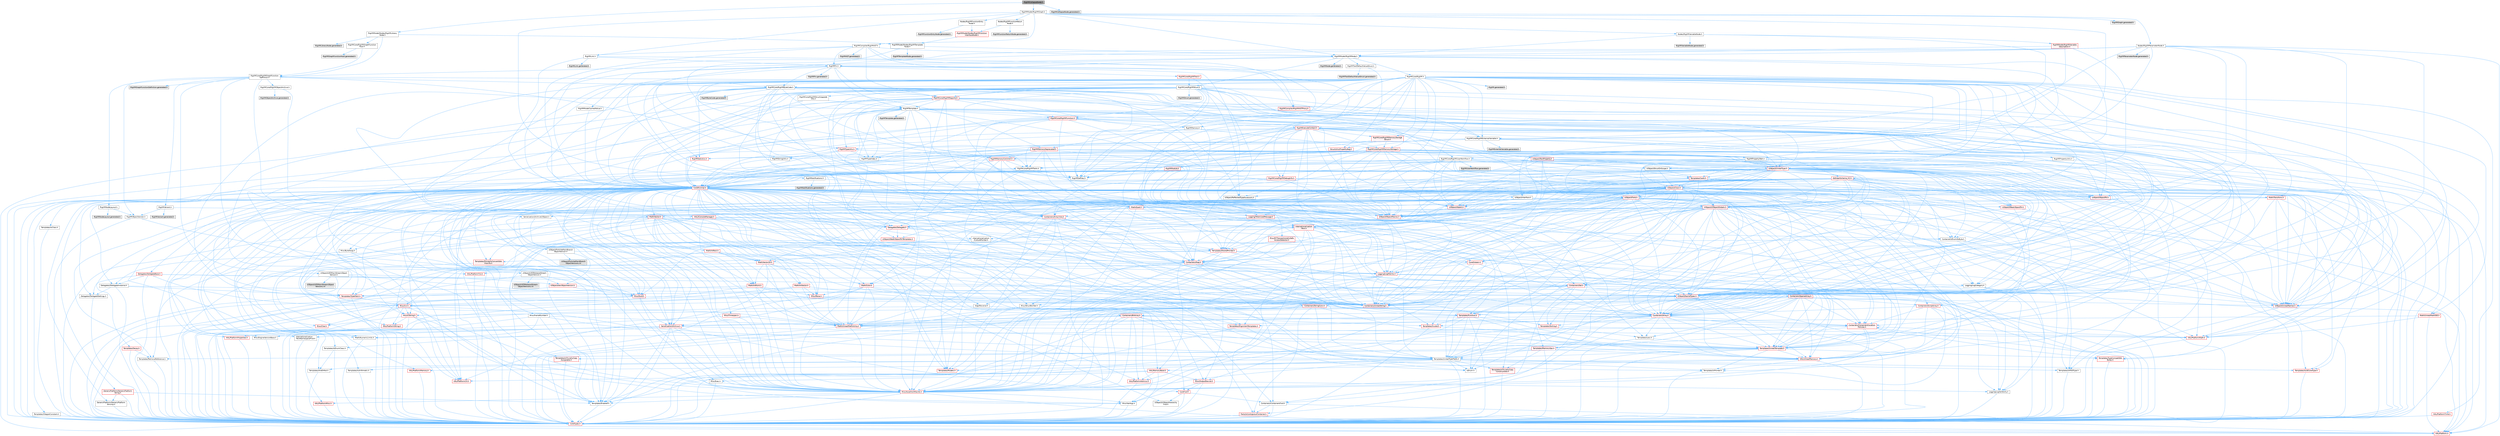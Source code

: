 digraph "RigVMCollapseNode.h"
{
 // INTERACTIVE_SVG=YES
 // LATEX_PDF_SIZE
  bgcolor="transparent";
  edge [fontname=Helvetica,fontsize=10,labelfontname=Helvetica,labelfontsize=10];
  node [fontname=Helvetica,fontsize=10,shape=box,height=0.2,width=0.4];
  Node1 [id="Node000001",label="RigVMCollapseNode.h",height=0.2,width=0.4,color="gray40", fillcolor="grey60", style="filled", fontcolor="black",tooltip=" "];
  Node1 -> Node2 [id="edge1_Node000001_Node000002",color="steelblue1",style="solid",tooltip=" "];
  Node2 [id="Node000002",label="RigVMModel/Nodes/RigVMLibrary\lNode.h",height=0.2,width=0.4,color="grey40", fillcolor="white", style="filled",URL="$d5/dfd/RigVMLibraryNode_8h.html",tooltip=" "];
  Node2 -> Node3 [id="edge2_Node000002_Node000003",color="steelblue1",style="solid",tooltip=" "];
  Node3 [id="Node000003",label="RigVMModel/Nodes/RigVMTemplate\lNode.h",height=0.2,width=0.4,color="grey40", fillcolor="white", style="filled",URL="$d3/d3f/RigVMTemplateNode_8h.html",tooltip=" "];
  Node3 -> Node4 [id="edge3_Node000003_Node000004",color="steelblue1",style="solid",tooltip=" "];
  Node4 [id="Node000004",label="RigVMModel/RigVMNode.h",height=0.2,width=0.4,color="grey40", fillcolor="white", style="filled",URL="$df/d31/RigVMNode_8h.html",tooltip=" "];
  Node4 -> Node5 [id="edge4_Node000004_Node000005",color="steelblue1",style="solid",tooltip=" "];
  Node5 [id="Node000005",label="RigVMPin.h",height=0.2,width=0.4,color="grey40", fillcolor="white", style="filled",URL="$d3/d56/RigVMPin_8h.html",tooltip=" "];
  Node5 -> Node6 [id="edge5_Node000005_Node000006",color="steelblue1",style="solid",tooltip=" "];
  Node6 [id="Node000006",label="CoreMinimal.h",height=0.2,width=0.4,color="red", fillcolor="#FFF0F0", style="filled",URL="$d7/d67/CoreMinimal_8h.html",tooltip=" "];
  Node6 -> Node7 [id="edge6_Node000006_Node000007",color="steelblue1",style="solid",tooltip=" "];
  Node7 [id="Node000007",label="CoreTypes.h",height=0.2,width=0.4,color="red", fillcolor="#FFF0F0", style="filled",URL="$dc/dec/CoreTypes_8h.html",tooltip=" "];
  Node7 -> Node8 [id="edge7_Node000007_Node000008",color="steelblue1",style="solid",tooltip=" "];
  Node8 [id="Node000008",label="HAL/Platform.h",height=0.2,width=0.4,color="red", fillcolor="#FFF0F0", style="filled",URL="$d9/dd0/Platform_8h.html",tooltip=" "];
  Node6 -> Node21 [id="edge8_Node000006_Node000021",color="steelblue1",style="solid",tooltip=" "];
  Node21 [id="Node000021",label="CoreFwd.h",height=0.2,width=0.4,color="red", fillcolor="#FFF0F0", style="filled",URL="$d1/d1e/CoreFwd_8h.html",tooltip=" "];
  Node21 -> Node7 [id="edge9_Node000021_Node000007",color="steelblue1",style="solid",tooltip=" "];
  Node21 -> Node22 [id="edge10_Node000021_Node000022",color="steelblue1",style="solid",tooltip=" "];
  Node22 [id="Node000022",label="Containers/ContainersFwd.h",height=0.2,width=0.4,color="grey40", fillcolor="white", style="filled",URL="$d4/d0a/ContainersFwd_8h.html",tooltip=" "];
  Node22 -> Node8 [id="edge11_Node000022_Node000008",color="steelblue1",style="solid",tooltip=" "];
  Node22 -> Node7 [id="edge12_Node000022_Node000007",color="steelblue1",style="solid",tooltip=" "];
  Node22 -> Node23 [id="edge13_Node000022_Node000023",color="steelblue1",style="solid",tooltip=" "];
  Node23 [id="Node000023",label="Traits/IsContiguousContainer.h",height=0.2,width=0.4,color="red", fillcolor="#FFF0F0", style="filled",URL="$d5/d3c/IsContiguousContainer_8h.html",tooltip=" "];
  Node23 -> Node7 [id="edge14_Node000023_Node000007",color="steelblue1",style="solid",tooltip=" "];
  Node21 -> Node27 [id="edge15_Node000021_Node000027",color="steelblue1",style="solid",tooltip=" "];
  Node27 [id="Node000027",label="UObject/UObjectHierarchy\lFwd.h",height=0.2,width=0.4,color="grey40", fillcolor="white", style="filled",URL="$d3/d13/UObjectHierarchyFwd_8h.html",tooltip=" "];
  Node6 -> Node27 [id="edge16_Node000006_Node000027",color="steelblue1",style="solid",tooltip=" "];
  Node6 -> Node22 [id="edge17_Node000006_Node000022",color="steelblue1",style="solid",tooltip=" "];
  Node6 -> Node28 [id="edge18_Node000006_Node000028",color="steelblue1",style="solid",tooltip=" "];
  Node28 [id="Node000028",label="Misc/VarArgs.h",height=0.2,width=0.4,color="grey40", fillcolor="white", style="filled",URL="$d5/d6f/VarArgs_8h.html",tooltip=" "];
  Node28 -> Node7 [id="edge19_Node000028_Node000007",color="steelblue1",style="solid",tooltip=" "];
  Node6 -> Node29 [id="edge20_Node000006_Node000029",color="steelblue1",style="solid",tooltip=" "];
  Node29 [id="Node000029",label="Logging/LogVerbosity.h",height=0.2,width=0.4,color="grey40", fillcolor="white", style="filled",URL="$d2/d8f/LogVerbosity_8h.html",tooltip=" "];
  Node29 -> Node7 [id="edge21_Node000029_Node000007",color="steelblue1",style="solid",tooltip=" "];
  Node6 -> Node30 [id="edge22_Node000006_Node000030",color="steelblue1",style="solid",tooltip=" "];
  Node30 [id="Node000030",label="Misc/OutputDevice.h",height=0.2,width=0.4,color="red", fillcolor="#FFF0F0", style="filled",URL="$d7/d32/OutputDevice_8h.html",tooltip=" "];
  Node30 -> Node21 [id="edge23_Node000030_Node000021",color="steelblue1",style="solid",tooltip=" "];
  Node30 -> Node7 [id="edge24_Node000030_Node000007",color="steelblue1",style="solid",tooltip=" "];
  Node30 -> Node29 [id="edge25_Node000030_Node000029",color="steelblue1",style="solid",tooltip=" "];
  Node30 -> Node28 [id="edge26_Node000030_Node000028",color="steelblue1",style="solid",tooltip=" "];
  Node6 -> Node36 [id="edge27_Node000006_Node000036",color="steelblue1",style="solid",tooltip=" "];
  Node36 [id="Node000036",label="HAL/PlatformCrt.h",height=0.2,width=0.4,color="red", fillcolor="#FFF0F0", style="filled",URL="$d8/d75/PlatformCrt_8h.html",tooltip=" "];
  Node6 -> Node46 [id="edge28_Node000006_Node000046",color="steelblue1",style="solid",tooltip=" "];
  Node46 [id="Node000046",label="HAL/PlatformMisc.h",height=0.2,width=0.4,color="red", fillcolor="#FFF0F0", style="filled",URL="$d0/df5/PlatformMisc_8h.html",tooltip=" "];
  Node46 -> Node7 [id="edge29_Node000046_Node000007",color="steelblue1",style="solid",tooltip=" "];
  Node6 -> Node65 [id="edge30_Node000006_Node000065",color="steelblue1",style="solid",tooltip=" "];
  Node65 [id="Node000065",label="Misc/AssertionMacros.h",height=0.2,width=0.4,color="red", fillcolor="#FFF0F0", style="filled",URL="$d0/dfa/AssertionMacros_8h.html",tooltip=" "];
  Node65 -> Node7 [id="edge31_Node000065_Node000007",color="steelblue1",style="solid",tooltip=" "];
  Node65 -> Node8 [id="edge32_Node000065_Node000008",color="steelblue1",style="solid",tooltip=" "];
  Node65 -> Node46 [id="edge33_Node000065_Node000046",color="steelblue1",style="solid",tooltip=" "];
  Node65 -> Node66 [id="edge34_Node000065_Node000066",color="steelblue1",style="solid",tooltip=" "];
  Node66 [id="Node000066",label="Templates/EnableIf.h",height=0.2,width=0.4,color="grey40", fillcolor="white", style="filled",URL="$d7/d60/EnableIf_8h.html",tooltip=" "];
  Node66 -> Node7 [id="edge35_Node000066_Node000007",color="steelblue1",style="solid",tooltip=" "];
  Node65 -> Node28 [id="edge36_Node000065_Node000028",color="steelblue1",style="solid",tooltip=" "];
  Node6 -> Node74 [id="edge37_Node000006_Node000074",color="steelblue1",style="solid",tooltip=" "];
  Node74 [id="Node000074",label="Templates/IsPointer.h",height=0.2,width=0.4,color="grey40", fillcolor="white", style="filled",URL="$d7/d05/IsPointer_8h.html",tooltip=" "];
  Node74 -> Node7 [id="edge38_Node000074_Node000007",color="steelblue1",style="solid",tooltip=" "];
  Node6 -> Node75 [id="edge39_Node000006_Node000075",color="steelblue1",style="solid",tooltip=" "];
  Node75 [id="Node000075",label="HAL/PlatformMemory.h",height=0.2,width=0.4,color="red", fillcolor="#FFF0F0", style="filled",URL="$de/d68/PlatformMemory_8h.html",tooltip=" "];
  Node75 -> Node7 [id="edge40_Node000075_Node000007",color="steelblue1",style="solid",tooltip=" "];
  Node6 -> Node58 [id="edge41_Node000006_Node000058",color="steelblue1",style="solid",tooltip=" "];
  Node58 [id="Node000058",label="HAL/PlatformAtomics.h",height=0.2,width=0.4,color="red", fillcolor="#FFF0F0", style="filled",URL="$d3/d36/PlatformAtomics_8h.html",tooltip=" "];
  Node58 -> Node7 [id="edge42_Node000058_Node000007",color="steelblue1",style="solid",tooltip=" "];
  Node6 -> Node80 [id="edge43_Node000006_Node000080",color="steelblue1",style="solid",tooltip=" "];
  Node80 [id="Node000080",label="Misc/Exec.h",height=0.2,width=0.4,color="grey40", fillcolor="white", style="filled",URL="$de/ddb/Exec_8h.html",tooltip=" "];
  Node80 -> Node7 [id="edge44_Node000080_Node000007",color="steelblue1",style="solid",tooltip=" "];
  Node80 -> Node65 [id="edge45_Node000080_Node000065",color="steelblue1",style="solid",tooltip=" "];
  Node6 -> Node81 [id="edge46_Node000006_Node000081",color="steelblue1",style="solid",tooltip=" "];
  Node81 [id="Node000081",label="HAL/MemoryBase.h",height=0.2,width=0.4,color="red", fillcolor="#FFF0F0", style="filled",URL="$d6/d9f/MemoryBase_8h.html",tooltip=" "];
  Node81 -> Node7 [id="edge47_Node000081_Node000007",color="steelblue1",style="solid",tooltip=" "];
  Node81 -> Node58 [id="edge48_Node000081_Node000058",color="steelblue1",style="solid",tooltip=" "];
  Node81 -> Node36 [id="edge49_Node000081_Node000036",color="steelblue1",style="solid",tooltip=" "];
  Node81 -> Node80 [id="edge50_Node000081_Node000080",color="steelblue1",style="solid",tooltip=" "];
  Node81 -> Node30 [id="edge51_Node000081_Node000030",color="steelblue1",style="solid",tooltip=" "];
  Node6 -> Node91 [id="edge52_Node000006_Node000091",color="steelblue1",style="solid",tooltip=" "];
  Node91 [id="Node000091",label="HAL/UnrealMemory.h",height=0.2,width=0.4,color="red", fillcolor="#FFF0F0", style="filled",URL="$d9/d96/UnrealMemory_8h.html",tooltip=" "];
  Node91 -> Node7 [id="edge53_Node000091_Node000007",color="steelblue1",style="solid",tooltip=" "];
  Node91 -> Node81 [id="edge54_Node000091_Node000081",color="steelblue1",style="solid",tooltip=" "];
  Node91 -> Node75 [id="edge55_Node000091_Node000075",color="steelblue1",style="solid",tooltip=" "];
  Node91 -> Node74 [id="edge56_Node000091_Node000074",color="steelblue1",style="solid",tooltip=" "];
  Node6 -> Node93 [id="edge57_Node000006_Node000093",color="steelblue1",style="solid",tooltip=" "];
  Node93 [id="Node000093",label="Templates/IsArithmetic.h",height=0.2,width=0.4,color="grey40", fillcolor="white", style="filled",URL="$d2/d5d/IsArithmetic_8h.html",tooltip=" "];
  Node93 -> Node7 [id="edge58_Node000093_Node000007",color="steelblue1",style="solid",tooltip=" "];
  Node6 -> Node87 [id="edge59_Node000006_Node000087",color="steelblue1",style="solid",tooltip=" "];
  Node87 [id="Node000087",label="Templates/AndOrNot.h",height=0.2,width=0.4,color="grey40", fillcolor="white", style="filled",URL="$db/d0a/AndOrNot_8h.html",tooltip=" "];
  Node87 -> Node7 [id="edge60_Node000087_Node000007",color="steelblue1",style="solid",tooltip=" "];
  Node6 -> Node94 [id="edge61_Node000006_Node000094",color="steelblue1",style="solid",tooltip=" "];
  Node94 [id="Node000094",label="Templates/IsPODType.h",height=0.2,width=0.4,color="grey40", fillcolor="white", style="filled",URL="$d7/db1/IsPODType_8h.html",tooltip=" "];
  Node94 -> Node7 [id="edge62_Node000094_Node000007",color="steelblue1",style="solid",tooltip=" "];
  Node6 -> Node95 [id="edge63_Node000006_Node000095",color="steelblue1",style="solid",tooltip=" "];
  Node95 [id="Node000095",label="Templates/IsUECoreType.h",height=0.2,width=0.4,color="red", fillcolor="#FFF0F0", style="filled",URL="$d1/db8/IsUECoreType_8h.html",tooltip=" "];
  Node95 -> Node7 [id="edge64_Node000095_Node000007",color="steelblue1",style="solid",tooltip=" "];
  Node6 -> Node88 [id="edge65_Node000006_Node000088",color="steelblue1",style="solid",tooltip=" "];
  Node88 [id="Node000088",label="Templates/IsTriviallyCopy\lConstructible.h",height=0.2,width=0.4,color="red", fillcolor="#FFF0F0", style="filled",URL="$d3/d78/IsTriviallyCopyConstructible_8h.html",tooltip=" "];
  Node88 -> Node7 [id="edge66_Node000088_Node000007",color="steelblue1",style="solid",tooltip=" "];
  Node6 -> Node96 [id="edge67_Node000006_Node000096",color="steelblue1",style="solid",tooltip=" "];
  Node96 [id="Node000096",label="Templates/UnrealTypeTraits.h",height=0.2,width=0.4,color="grey40", fillcolor="white", style="filled",URL="$d2/d2d/UnrealTypeTraits_8h.html",tooltip=" "];
  Node96 -> Node7 [id="edge68_Node000096_Node000007",color="steelblue1",style="solid",tooltip=" "];
  Node96 -> Node74 [id="edge69_Node000096_Node000074",color="steelblue1",style="solid",tooltip=" "];
  Node96 -> Node65 [id="edge70_Node000096_Node000065",color="steelblue1",style="solid",tooltip=" "];
  Node96 -> Node87 [id="edge71_Node000096_Node000087",color="steelblue1",style="solid",tooltip=" "];
  Node96 -> Node66 [id="edge72_Node000096_Node000066",color="steelblue1",style="solid",tooltip=" "];
  Node96 -> Node93 [id="edge73_Node000096_Node000093",color="steelblue1",style="solid",tooltip=" "];
  Node96 -> Node33 [id="edge74_Node000096_Node000033",color="steelblue1",style="solid",tooltip=" "];
  Node33 [id="Node000033",label="IsEnum.h",height=0.2,width=0.4,color="grey40", fillcolor="white", style="filled",URL="$d4/de5/IsEnum_8h.html",tooltip=" "];
  Node96 -> Node97 [id="edge75_Node000096_Node000097",color="steelblue1",style="solid",tooltip=" "];
  Node97 [id="Node000097",label="Templates/Models.h",height=0.2,width=0.4,color="red", fillcolor="#FFF0F0", style="filled",URL="$d3/d0c/Models_8h.html",tooltip=" "];
  Node96 -> Node94 [id="edge76_Node000096_Node000094",color="steelblue1",style="solid",tooltip=" "];
  Node96 -> Node95 [id="edge77_Node000096_Node000095",color="steelblue1",style="solid",tooltip=" "];
  Node96 -> Node88 [id="edge78_Node000096_Node000088",color="steelblue1",style="solid",tooltip=" "];
  Node6 -> Node66 [id="edge79_Node000006_Node000066",color="steelblue1",style="solid",tooltip=" "];
  Node6 -> Node98 [id="edge80_Node000006_Node000098",color="steelblue1",style="solid",tooltip=" "];
  Node98 [id="Node000098",label="Templates/RemoveReference.h",height=0.2,width=0.4,color="grey40", fillcolor="white", style="filled",URL="$da/dbe/RemoveReference_8h.html",tooltip=" "];
  Node98 -> Node7 [id="edge81_Node000098_Node000007",color="steelblue1",style="solid",tooltip=" "];
  Node6 -> Node99 [id="edge82_Node000006_Node000099",color="steelblue1",style="solid",tooltip=" "];
  Node99 [id="Node000099",label="Templates/IntegralConstant.h",height=0.2,width=0.4,color="grey40", fillcolor="white", style="filled",URL="$db/d1b/IntegralConstant_8h.html",tooltip=" "];
  Node99 -> Node7 [id="edge83_Node000099_Node000007",color="steelblue1",style="solid",tooltip=" "];
  Node6 -> Node100 [id="edge84_Node000006_Node000100",color="steelblue1",style="solid",tooltip=" "];
  Node100 [id="Node000100",label="Templates/IsClass.h",height=0.2,width=0.4,color="grey40", fillcolor="white", style="filled",URL="$db/dcb/IsClass_8h.html",tooltip=" "];
  Node100 -> Node7 [id="edge85_Node000100_Node000007",color="steelblue1",style="solid",tooltip=" "];
  Node6 -> Node101 [id="edge86_Node000006_Node000101",color="steelblue1",style="solid",tooltip=" "];
  Node101 [id="Node000101",label="Templates/TypeCompatible\lBytes.h",height=0.2,width=0.4,color="red", fillcolor="#FFF0F0", style="filled",URL="$df/d0a/TypeCompatibleBytes_8h.html",tooltip=" "];
  Node101 -> Node7 [id="edge87_Node000101_Node000007",color="steelblue1",style="solid",tooltip=" "];
  Node6 -> Node23 [id="edge88_Node000006_Node000023",color="steelblue1",style="solid",tooltip=" "];
  Node6 -> Node102 [id="edge89_Node000006_Node000102",color="steelblue1",style="solid",tooltip=" "];
  Node102 [id="Node000102",label="Templates/UnrealTemplate.h",height=0.2,width=0.4,color="red", fillcolor="#FFF0F0", style="filled",URL="$d4/d24/UnrealTemplate_8h.html",tooltip=" "];
  Node102 -> Node7 [id="edge90_Node000102_Node000007",color="steelblue1",style="solid",tooltip=" "];
  Node102 -> Node74 [id="edge91_Node000102_Node000074",color="steelblue1",style="solid",tooltip=" "];
  Node102 -> Node91 [id="edge92_Node000102_Node000091",color="steelblue1",style="solid",tooltip=" "];
  Node102 -> Node96 [id="edge93_Node000102_Node000096",color="steelblue1",style="solid",tooltip=" "];
  Node102 -> Node98 [id="edge94_Node000102_Node000098",color="steelblue1",style="solid",tooltip=" "];
  Node102 -> Node101 [id="edge95_Node000102_Node000101",color="steelblue1",style="solid",tooltip=" "];
  Node102 -> Node23 [id="edge96_Node000102_Node000023",color="steelblue1",style="solid",tooltip=" "];
  Node6 -> Node51 [id="edge97_Node000006_Node000051",color="steelblue1",style="solid",tooltip=" "];
  Node51 [id="Node000051",label="Math/NumericLimits.h",height=0.2,width=0.4,color="grey40", fillcolor="white", style="filled",URL="$df/d1b/NumericLimits_8h.html",tooltip=" "];
  Node51 -> Node7 [id="edge98_Node000051_Node000007",color="steelblue1",style="solid",tooltip=" "];
  Node6 -> Node106 [id="edge99_Node000006_Node000106",color="steelblue1",style="solid",tooltip=" "];
  Node106 [id="Node000106",label="HAL/PlatformMath.h",height=0.2,width=0.4,color="red", fillcolor="#FFF0F0", style="filled",URL="$dc/d53/PlatformMath_8h.html",tooltip=" "];
  Node106 -> Node7 [id="edge100_Node000106_Node000007",color="steelblue1",style="solid",tooltip=" "];
  Node6 -> Node89 [id="edge101_Node000006_Node000089",color="steelblue1",style="solid",tooltip=" "];
  Node89 [id="Node000089",label="Templates/IsTriviallyCopy\lAssignable.h",height=0.2,width=0.4,color="red", fillcolor="#FFF0F0", style="filled",URL="$d2/df2/IsTriviallyCopyAssignable_8h.html",tooltip=" "];
  Node89 -> Node7 [id="edge102_Node000089_Node000007",color="steelblue1",style="solid",tooltip=" "];
  Node6 -> Node114 [id="edge103_Node000006_Node000114",color="steelblue1",style="solid",tooltip=" "];
  Node114 [id="Node000114",label="Templates/MemoryOps.h",height=0.2,width=0.4,color="red", fillcolor="#FFF0F0", style="filled",URL="$db/dea/MemoryOps_8h.html",tooltip=" "];
  Node114 -> Node7 [id="edge104_Node000114_Node000007",color="steelblue1",style="solid",tooltip=" "];
  Node114 -> Node91 [id="edge105_Node000114_Node000091",color="steelblue1",style="solid",tooltip=" "];
  Node114 -> Node89 [id="edge106_Node000114_Node000089",color="steelblue1",style="solid",tooltip=" "];
  Node114 -> Node88 [id="edge107_Node000114_Node000088",color="steelblue1",style="solid",tooltip=" "];
  Node114 -> Node96 [id="edge108_Node000114_Node000096",color="steelblue1",style="solid",tooltip=" "];
  Node6 -> Node115 [id="edge109_Node000006_Node000115",color="steelblue1",style="solid",tooltip=" "];
  Node115 [id="Node000115",label="Containers/ContainerAllocation\lPolicies.h",height=0.2,width=0.4,color="red", fillcolor="#FFF0F0", style="filled",URL="$d7/dff/ContainerAllocationPolicies_8h.html",tooltip=" "];
  Node115 -> Node7 [id="edge110_Node000115_Node000007",color="steelblue1",style="solid",tooltip=" "];
  Node115 -> Node115 [id="edge111_Node000115_Node000115",color="steelblue1",style="solid",tooltip=" "];
  Node115 -> Node106 [id="edge112_Node000115_Node000106",color="steelblue1",style="solid",tooltip=" "];
  Node115 -> Node91 [id="edge113_Node000115_Node000091",color="steelblue1",style="solid",tooltip=" "];
  Node115 -> Node51 [id="edge114_Node000115_Node000051",color="steelblue1",style="solid",tooltip=" "];
  Node115 -> Node65 [id="edge115_Node000115_Node000065",color="steelblue1",style="solid",tooltip=" "];
  Node115 -> Node114 [id="edge116_Node000115_Node000114",color="steelblue1",style="solid",tooltip=" "];
  Node115 -> Node101 [id="edge117_Node000115_Node000101",color="steelblue1",style="solid",tooltip=" "];
  Node6 -> Node118 [id="edge118_Node000006_Node000118",color="steelblue1",style="solid",tooltip=" "];
  Node118 [id="Node000118",label="Templates/IsEnumClass.h",height=0.2,width=0.4,color="grey40", fillcolor="white", style="filled",URL="$d7/d15/IsEnumClass_8h.html",tooltip=" "];
  Node118 -> Node7 [id="edge119_Node000118_Node000007",color="steelblue1",style="solid",tooltip=" "];
  Node118 -> Node87 [id="edge120_Node000118_Node000087",color="steelblue1",style="solid",tooltip=" "];
  Node6 -> Node119 [id="edge121_Node000006_Node000119",color="steelblue1",style="solid",tooltip=" "];
  Node119 [id="Node000119",label="HAL/PlatformProperties.h",height=0.2,width=0.4,color="red", fillcolor="#FFF0F0", style="filled",URL="$d9/db0/PlatformProperties_8h.html",tooltip=" "];
  Node119 -> Node7 [id="edge122_Node000119_Node000007",color="steelblue1",style="solid",tooltip=" "];
  Node6 -> Node122 [id="edge123_Node000006_Node000122",color="steelblue1",style="solid",tooltip=" "];
  Node122 [id="Node000122",label="Misc/EngineVersionBase.h",height=0.2,width=0.4,color="grey40", fillcolor="white", style="filled",URL="$d5/d2b/EngineVersionBase_8h.html",tooltip=" "];
  Node122 -> Node7 [id="edge124_Node000122_Node000007",color="steelblue1",style="solid",tooltip=" "];
  Node6 -> Node123 [id="edge125_Node000006_Node000123",color="steelblue1",style="solid",tooltip=" "];
  Node123 [id="Node000123",label="Internationalization\l/TextNamespaceFwd.h",height=0.2,width=0.4,color="grey40", fillcolor="white", style="filled",URL="$d8/d97/TextNamespaceFwd_8h.html",tooltip=" "];
  Node123 -> Node7 [id="edge126_Node000123_Node000007",color="steelblue1",style="solid",tooltip=" "];
  Node6 -> Node124 [id="edge127_Node000006_Node000124",color="steelblue1",style="solid",tooltip=" "];
  Node124 [id="Node000124",label="Serialization/Archive.h",height=0.2,width=0.4,color="red", fillcolor="#FFF0F0", style="filled",URL="$d7/d3b/Archive_8h.html",tooltip=" "];
  Node124 -> Node21 [id="edge128_Node000124_Node000021",color="steelblue1",style="solid",tooltip=" "];
  Node124 -> Node7 [id="edge129_Node000124_Node000007",color="steelblue1",style="solid",tooltip=" "];
  Node124 -> Node119 [id="edge130_Node000124_Node000119",color="steelblue1",style="solid",tooltip=" "];
  Node124 -> Node123 [id="edge131_Node000124_Node000123",color="steelblue1",style="solid",tooltip=" "];
  Node124 -> Node65 [id="edge132_Node000124_Node000065",color="steelblue1",style="solid",tooltip=" "];
  Node124 -> Node122 [id="edge133_Node000124_Node000122",color="steelblue1",style="solid",tooltip=" "];
  Node124 -> Node28 [id="edge134_Node000124_Node000028",color="steelblue1",style="solid",tooltip=" "];
  Node124 -> Node66 [id="edge135_Node000124_Node000066",color="steelblue1",style="solid",tooltip=" "];
  Node124 -> Node118 [id="edge136_Node000124_Node000118",color="steelblue1",style="solid",tooltip=" "];
  Node124 -> Node102 [id="edge137_Node000124_Node000102",color="steelblue1",style="solid",tooltip=" "];
  Node6 -> Node128 [id="edge138_Node000006_Node000128",color="steelblue1",style="solid",tooltip=" "];
  Node128 [id="Node000128",label="Templates/Less.h",height=0.2,width=0.4,color="grey40", fillcolor="white", style="filled",URL="$de/dc8/Less_8h.html",tooltip=" "];
  Node128 -> Node7 [id="edge139_Node000128_Node000007",color="steelblue1",style="solid",tooltip=" "];
  Node128 -> Node102 [id="edge140_Node000128_Node000102",color="steelblue1",style="solid",tooltip=" "];
  Node6 -> Node129 [id="edge141_Node000006_Node000129",color="steelblue1",style="solid",tooltip=" "];
  Node129 [id="Node000129",label="Templates/Sorting.h",height=0.2,width=0.4,color="red", fillcolor="#FFF0F0", style="filled",URL="$d3/d9e/Sorting_8h.html",tooltip=" "];
  Node129 -> Node7 [id="edge142_Node000129_Node000007",color="steelblue1",style="solid",tooltip=" "];
  Node129 -> Node106 [id="edge143_Node000129_Node000106",color="steelblue1",style="solid",tooltip=" "];
  Node129 -> Node128 [id="edge144_Node000129_Node000128",color="steelblue1",style="solid",tooltip=" "];
  Node6 -> Node140 [id="edge145_Node000006_Node000140",color="steelblue1",style="solid",tooltip=" "];
  Node140 [id="Node000140",label="Misc/Char.h",height=0.2,width=0.4,color="red", fillcolor="#FFF0F0", style="filled",URL="$d0/d58/Char_8h.html",tooltip=" "];
  Node140 -> Node7 [id="edge146_Node000140_Node000007",color="steelblue1",style="solid",tooltip=" "];
  Node6 -> Node143 [id="edge147_Node000006_Node000143",color="steelblue1",style="solid",tooltip=" "];
  Node143 [id="Node000143",label="GenericPlatform/GenericPlatform\lStricmp.h",height=0.2,width=0.4,color="grey40", fillcolor="white", style="filled",URL="$d2/d86/GenericPlatformStricmp_8h.html",tooltip=" "];
  Node143 -> Node7 [id="edge148_Node000143_Node000007",color="steelblue1",style="solid",tooltip=" "];
  Node6 -> Node144 [id="edge149_Node000006_Node000144",color="steelblue1",style="solid",tooltip=" "];
  Node144 [id="Node000144",label="GenericPlatform/GenericPlatform\lString.h",height=0.2,width=0.4,color="red", fillcolor="#FFF0F0", style="filled",URL="$dd/d20/GenericPlatformString_8h.html",tooltip=" "];
  Node144 -> Node7 [id="edge150_Node000144_Node000007",color="steelblue1",style="solid",tooltip=" "];
  Node144 -> Node143 [id="edge151_Node000144_Node000143",color="steelblue1",style="solid",tooltip=" "];
  Node144 -> Node66 [id="edge152_Node000144_Node000066",color="steelblue1",style="solid",tooltip=" "];
  Node6 -> Node77 [id="edge153_Node000006_Node000077",color="steelblue1",style="solid",tooltip=" "];
  Node77 [id="Node000077",label="HAL/PlatformString.h",height=0.2,width=0.4,color="red", fillcolor="#FFF0F0", style="filled",URL="$db/db5/PlatformString_8h.html",tooltip=" "];
  Node77 -> Node7 [id="edge154_Node000077_Node000007",color="steelblue1",style="solid",tooltip=" "];
  Node6 -> Node147 [id="edge155_Node000006_Node000147",color="steelblue1",style="solid",tooltip=" "];
  Node147 [id="Node000147",label="Misc/CString.h",height=0.2,width=0.4,color="red", fillcolor="#FFF0F0", style="filled",URL="$d2/d49/CString_8h.html",tooltip=" "];
  Node147 -> Node7 [id="edge156_Node000147_Node000007",color="steelblue1",style="solid",tooltip=" "];
  Node147 -> Node36 [id="edge157_Node000147_Node000036",color="steelblue1",style="solid",tooltip=" "];
  Node147 -> Node77 [id="edge158_Node000147_Node000077",color="steelblue1",style="solid",tooltip=" "];
  Node147 -> Node65 [id="edge159_Node000147_Node000065",color="steelblue1",style="solid",tooltip=" "];
  Node147 -> Node140 [id="edge160_Node000147_Node000140",color="steelblue1",style="solid",tooltip=" "];
  Node147 -> Node28 [id="edge161_Node000147_Node000028",color="steelblue1",style="solid",tooltip=" "];
  Node6 -> Node148 [id="edge162_Node000006_Node000148",color="steelblue1",style="solid",tooltip=" "];
  Node148 [id="Node000148",label="Misc/Crc.h",height=0.2,width=0.4,color="red", fillcolor="#FFF0F0", style="filled",URL="$d4/dd2/Crc_8h.html",tooltip=" "];
  Node148 -> Node7 [id="edge163_Node000148_Node000007",color="steelblue1",style="solid",tooltip=" "];
  Node148 -> Node77 [id="edge164_Node000148_Node000077",color="steelblue1",style="solid",tooltip=" "];
  Node148 -> Node65 [id="edge165_Node000148_Node000065",color="steelblue1",style="solid",tooltip=" "];
  Node148 -> Node147 [id="edge166_Node000148_Node000147",color="steelblue1",style="solid",tooltip=" "];
  Node148 -> Node140 [id="edge167_Node000148_Node000140",color="steelblue1",style="solid",tooltip=" "];
  Node148 -> Node96 [id="edge168_Node000148_Node000096",color="steelblue1",style="solid",tooltip=" "];
  Node6 -> Node139 [id="edge169_Node000006_Node000139",color="steelblue1",style="solid",tooltip=" "];
  Node139 [id="Node000139",label="Math/UnrealMathUtility.h",height=0.2,width=0.4,color="red", fillcolor="#FFF0F0", style="filled",URL="$db/db8/UnrealMathUtility_8h.html",tooltip=" "];
  Node139 -> Node7 [id="edge170_Node000139_Node000007",color="steelblue1",style="solid",tooltip=" "];
  Node139 -> Node65 [id="edge171_Node000139_Node000065",color="steelblue1",style="solid",tooltip=" "];
  Node139 -> Node106 [id="edge172_Node000139_Node000106",color="steelblue1",style="solid",tooltip=" "];
  Node6 -> Node149 [id="edge173_Node000006_Node000149",color="steelblue1",style="solid",tooltip=" "];
  Node149 [id="Node000149",label="Containers/UnrealString.h",height=0.2,width=0.4,color="red", fillcolor="#FFF0F0", style="filled",URL="$d5/dba/UnrealString_8h.html",tooltip=" "];
  Node6 -> Node153 [id="edge174_Node000006_Node000153",color="steelblue1",style="solid",tooltip=" "];
  Node153 [id="Node000153",label="Containers/Array.h",height=0.2,width=0.4,color="red", fillcolor="#FFF0F0", style="filled",URL="$df/dd0/Array_8h.html",tooltip=" "];
  Node153 -> Node7 [id="edge175_Node000153_Node000007",color="steelblue1",style="solid",tooltip=" "];
  Node153 -> Node65 [id="edge176_Node000153_Node000065",color="steelblue1",style="solid",tooltip=" "];
  Node153 -> Node91 [id="edge177_Node000153_Node000091",color="steelblue1",style="solid",tooltip=" "];
  Node153 -> Node96 [id="edge178_Node000153_Node000096",color="steelblue1",style="solid",tooltip=" "];
  Node153 -> Node102 [id="edge179_Node000153_Node000102",color="steelblue1",style="solid",tooltip=" "];
  Node153 -> Node115 [id="edge180_Node000153_Node000115",color="steelblue1",style="solid",tooltip=" "];
  Node153 -> Node124 [id="edge181_Node000153_Node000124",color="steelblue1",style="solid",tooltip=" "];
  Node153 -> Node132 [id="edge182_Node000153_Node000132",color="steelblue1",style="solid",tooltip=" "];
  Node132 [id="Node000132",label="Templates/Invoke.h",height=0.2,width=0.4,color="red", fillcolor="#FFF0F0", style="filled",URL="$d7/deb/Invoke_8h.html",tooltip=" "];
  Node132 -> Node7 [id="edge183_Node000132_Node000007",color="steelblue1",style="solid",tooltip=" "];
  Node132 -> Node102 [id="edge184_Node000132_Node000102",color="steelblue1",style="solid",tooltip=" "];
  Node153 -> Node128 [id="edge185_Node000153_Node000128",color="steelblue1",style="solid",tooltip=" "];
  Node153 -> Node129 [id="edge186_Node000153_Node000129",color="steelblue1",style="solid",tooltip=" "];
  Node153 -> Node176 [id="edge187_Node000153_Node000176",color="steelblue1",style="solid",tooltip=" "];
  Node176 [id="Node000176",label="Templates/AlignmentTemplates.h",height=0.2,width=0.4,color="red", fillcolor="#FFF0F0", style="filled",URL="$dd/d32/AlignmentTemplates_8h.html",tooltip=" "];
  Node176 -> Node7 [id="edge188_Node000176_Node000007",color="steelblue1",style="solid",tooltip=" "];
  Node176 -> Node74 [id="edge189_Node000176_Node000074",color="steelblue1",style="solid",tooltip=" "];
  Node6 -> Node177 [id="edge190_Node000006_Node000177",color="steelblue1",style="solid",tooltip=" "];
  Node177 [id="Node000177",label="Misc/FrameNumber.h",height=0.2,width=0.4,color="grey40", fillcolor="white", style="filled",URL="$dd/dbd/FrameNumber_8h.html",tooltip=" "];
  Node177 -> Node7 [id="edge191_Node000177_Node000007",color="steelblue1",style="solid",tooltip=" "];
  Node177 -> Node51 [id="edge192_Node000177_Node000051",color="steelblue1",style="solid",tooltip=" "];
  Node177 -> Node139 [id="edge193_Node000177_Node000139",color="steelblue1",style="solid",tooltip=" "];
  Node177 -> Node66 [id="edge194_Node000177_Node000066",color="steelblue1",style="solid",tooltip=" "];
  Node177 -> Node96 [id="edge195_Node000177_Node000096",color="steelblue1",style="solid",tooltip=" "];
  Node6 -> Node178 [id="edge196_Node000006_Node000178",color="steelblue1",style="solid",tooltip=" "];
  Node178 [id="Node000178",label="Misc/Timespan.h",height=0.2,width=0.4,color="red", fillcolor="#FFF0F0", style="filled",URL="$da/dd9/Timespan_8h.html",tooltip=" "];
  Node178 -> Node7 [id="edge197_Node000178_Node000007",color="steelblue1",style="solid",tooltip=" "];
  Node178 -> Node139 [id="edge198_Node000178_Node000139",color="steelblue1",style="solid",tooltip=" "];
  Node178 -> Node65 [id="edge199_Node000178_Node000065",color="steelblue1",style="solid",tooltip=" "];
  Node6 -> Node180 [id="edge200_Node000006_Node000180",color="steelblue1",style="solid",tooltip=" "];
  Node180 [id="Node000180",label="Containers/StringConv.h",height=0.2,width=0.4,color="red", fillcolor="#FFF0F0", style="filled",URL="$d3/ddf/StringConv_8h.html",tooltip=" "];
  Node180 -> Node7 [id="edge201_Node000180_Node000007",color="steelblue1",style="solid",tooltip=" "];
  Node180 -> Node65 [id="edge202_Node000180_Node000065",color="steelblue1",style="solid",tooltip=" "];
  Node180 -> Node115 [id="edge203_Node000180_Node000115",color="steelblue1",style="solid",tooltip=" "];
  Node180 -> Node153 [id="edge204_Node000180_Node000153",color="steelblue1",style="solid",tooltip=" "];
  Node180 -> Node147 [id="edge205_Node000180_Node000147",color="steelblue1",style="solid",tooltip=" "];
  Node180 -> Node102 [id="edge206_Node000180_Node000102",color="steelblue1",style="solid",tooltip=" "];
  Node180 -> Node96 [id="edge207_Node000180_Node000096",color="steelblue1",style="solid",tooltip=" "];
  Node180 -> Node23 [id="edge208_Node000180_Node000023",color="steelblue1",style="solid",tooltip=" "];
  Node6 -> Node182 [id="edge209_Node000006_Node000182",color="steelblue1",style="solid",tooltip=" "];
  Node182 [id="Node000182",label="UObject/UnrealNames.h",height=0.2,width=0.4,color="red", fillcolor="#FFF0F0", style="filled",URL="$d8/db1/UnrealNames_8h.html",tooltip=" "];
  Node182 -> Node7 [id="edge210_Node000182_Node000007",color="steelblue1",style="solid",tooltip=" "];
  Node6 -> Node184 [id="edge211_Node000006_Node000184",color="steelblue1",style="solid",tooltip=" "];
  Node184 [id="Node000184",label="UObject/NameTypes.h",height=0.2,width=0.4,color="red", fillcolor="#FFF0F0", style="filled",URL="$d6/d35/NameTypes_8h.html",tooltip=" "];
  Node184 -> Node7 [id="edge212_Node000184_Node000007",color="steelblue1",style="solid",tooltip=" "];
  Node184 -> Node65 [id="edge213_Node000184_Node000065",color="steelblue1",style="solid",tooltip=" "];
  Node184 -> Node91 [id="edge214_Node000184_Node000091",color="steelblue1",style="solid",tooltip=" "];
  Node184 -> Node96 [id="edge215_Node000184_Node000096",color="steelblue1",style="solid",tooltip=" "];
  Node184 -> Node102 [id="edge216_Node000184_Node000102",color="steelblue1",style="solid",tooltip=" "];
  Node184 -> Node149 [id="edge217_Node000184_Node000149",color="steelblue1",style="solid",tooltip=" "];
  Node184 -> Node180 [id="edge218_Node000184_Node000180",color="steelblue1",style="solid",tooltip=" "];
  Node184 -> Node182 [id="edge219_Node000184_Node000182",color="steelblue1",style="solid",tooltip=" "];
  Node6 -> Node192 [id="edge220_Node000006_Node000192",color="steelblue1",style="solid",tooltip=" "];
  Node192 [id="Node000192",label="Misc/Parse.h",height=0.2,width=0.4,color="red", fillcolor="#FFF0F0", style="filled",URL="$dc/d71/Parse_8h.html",tooltip=" "];
  Node192 -> Node149 [id="edge221_Node000192_Node000149",color="steelblue1",style="solid",tooltip=" "];
  Node192 -> Node7 [id="edge222_Node000192_Node000007",color="steelblue1",style="solid",tooltip=" "];
  Node192 -> Node36 [id="edge223_Node000192_Node000036",color="steelblue1",style="solid",tooltip=" "];
  Node192 -> Node193 [id="edge224_Node000192_Node000193",color="steelblue1",style="solid",tooltip=" "];
  Node193 [id="Node000193",label="Templates/Function.h",height=0.2,width=0.4,color="red", fillcolor="#FFF0F0", style="filled",URL="$df/df5/Function_8h.html",tooltip=" "];
  Node193 -> Node7 [id="edge225_Node000193_Node000007",color="steelblue1",style="solid",tooltip=" "];
  Node193 -> Node65 [id="edge226_Node000193_Node000065",color="steelblue1",style="solid",tooltip=" "];
  Node193 -> Node91 [id="edge227_Node000193_Node000091",color="steelblue1",style="solid",tooltip=" "];
  Node193 -> Node96 [id="edge228_Node000193_Node000096",color="steelblue1",style="solid",tooltip=" "];
  Node193 -> Node132 [id="edge229_Node000193_Node000132",color="steelblue1",style="solid",tooltip=" "];
  Node193 -> Node102 [id="edge230_Node000193_Node000102",color="steelblue1",style="solid",tooltip=" "];
  Node193 -> Node139 [id="edge231_Node000193_Node000139",color="steelblue1",style="solid",tooltip=" "];
  Node6 -> Node176 [id="edge232_Node000006_Node000176",color="steelblue1",style="solid",tooltip=" "];
  Node6 -> Node195 [id="edge233_Node000006_Node000195",color="steelblue1",style="solid",tooltip=" "];
  Node195 [id="Node000195",label="Misc/StructBuilder.h",height=0.2,width=0.4,color="grey40", fillcolor="white", style="filled",URL="$d9/db3/StructBuilder_8h.html",tooltip=" "];
  Node195 -> Node7 [id="edge234_Node000195_Node000007",color="steelblue1",style="solid",tooltip=" "];
  Node195 -> Node139 [id="edge235_Node000195_Node000139",color="steelblue1",style="solid",tooltip=" "];
  Node195 -> Node176 [id="edge236_Node000195_Node000176",color="steelblue1",style="solid",tooltip=" "];
  Node6 -> Node108 [id="edge237_Node000006_Node000108",color="steelblue1",style="solid",tooltip=" "];
  Node108 [id="Node000108",label="Templates/Decay.h",height=0.2,width=0.4,color="red", fillcolor="#FFF0F0", style="filled",URL="$dd/d0f/Decay_8h.html",tooltip=" "];
  Node108 -> Node7 [id="edge238_Node000108_Node000007",color="steelblue1",style="solid",tooltip=" "];
  Node108 -> Node98 [id="edge239_Node000108_Node000098",color="steelblue1",style="solid",tooltip=" "];
  Node6 -> Node196 [id="edge240_Node000006_Node000196",color="steelblue1",style="solid",tooltip=" "];
  Node196 [id="Node000196",label="Templates/PointerIsConvertible\lFromTo.h",height=0.2,width=0.4,color="red", fillcolor="#FFF0F0", style="filled",URL="$d6/d65/PointerIsConvertibleFromTo_8h.html",tooltip=" "];
  Node196 -> Node7 [id="edge241_Node000196_Node000007",color="steelblue1",style="solid",tooltip=" "];
  Node6 -> Node132 [id="edge242_Node000006_Node000132",color="steelblue1",style="solid",tooltip=" "];
  Node6 -> Node193 [id="edge243_Node000006_Node000193",color="steelblue1",style="solid",tooltip=" "];
  Node6 -> Node165 [id="edge244_Node000006_Node000165",color="steelblue1",style="solid",tooltip=" "];
  Node165 [id="Node000165",label="Templates/TypeHash.h",height=0.2,width=0.4,color="red", fillcolor="#FFF0F0", style="filled",URL="$d1/d62/TypeHash_8h.html",tooltip=" "];
  Node165 -> Node7 [id="edge245_Node000165_Node000007",color="steelblue1",style="solid",tooltip=" "];
  Node165 -> Node148 [id="edge246_Node000165_Node000148",color="steelblue1",style="solid",tooltip=" "];
  Node6 -> Node197 [id="edge247_Node000006_Node000197",color="steelblue1",style="solid",tooltip=" "];
  Node197 [id="Node000197",label="Containers/ScriptArray.h",height=0.2,width=0.4,color="red", fillcolor="#FFF0F0", style="filled",URL="$dc/daf/ScriptArray_8h.html",tooltip=" "];
  Node197 -> Node7 [id="edge248_Node000197_Node000007",color="steelblue1",style="solid",tooltip=" "];
  Node197 -> Node65 [id="edge249_Node000197_Node000065",color="steelblue1",style="solid",tooltip=" "];
  Node197 -> Node91 [id="edge250_Node000197_Node000091",color="steelblue1",style="solid",tooltip=" "];
  Node197 -> Node115 [id="edge251_Node000197_Node000115",color="steelblue1",style="solid",tooltip=" "];
  Node197 -> Node153 [id="edge252_Node000197_Node000153",color="steelblue1",style="solid",tooltip=" "];
  Node6 -> Node198 [id="edge253_Node000006_Node000198",color="steelblue1",style="solid",tooltip=" "];
  Node198 [id="Node000198",label="Containers/BitArray.h",height=0.2,width=0.4,color="red", fillcolor="#FFF0F0", style="filled",URL="$d1/de4/BitArray_8h.html",tooltip=" "];
  Node198 -> Node115 [id="edge254_Node000198_Node000115",color="steelblue1",style="solid",tooltip=" "];
  Node198 -> Node7 [id="edge255_Node000198_Node000007",color="steelblue1",style="solid",tooltip=" "];
  Node198 -> Node58 [id="edge256_Node000198_Node000058",color="steelblue1",style="solid",tooltip=" "];
  Node198 -> Node91 [id="edge257_Node000198_Node000091",color="steelblue1",style="solid",tooltip=" "];
  Node198 -> Node139 [id="edge258_Node000198_Node000139",color="steelblue1",style="solid",tooltip=" "];
  Node198 -> Node65 [id="edge259_Node000198_Node000065",color="steelblue1",style="solid",tooltip=" "];
  Node198 -> Node124 [id="edge260_Node000198_Node000124",color="steelblue1",style="solid",tooltip=" "];
  Node198 -> Node66 [id="edge261_Node000198_Node000066",color="steelblue1",style="solid",tooltip=" "];
  Node198 -> Node132 [id="edge262_Node000198_Node000132",color="steelblue1",style="solid",tooltip=" "];
  Node198 -> Node102 [id="edge263_Node000198_Node000102",color="steelblue1",style="solid",tooltip=" "];
  Node198 -> Node96 [id="edge264_Node000198_Node000096",color="steelblue1",style="solid",tooltip=" "];
  Node6 -> Node199 [id="edge265_Node000006_Node000199",color="steelblue1",style="solid",tooltip=" "];
  Node199 [id="Node000199",label="Containers/SparseArray.h",height=0.2,width=0.4,color="red", fillcolor="#FFF0F0", style="filled",URL="$d5/dbf/SparseArray_8h.html",tooltip=" "];
  Node199 -> Node7 [id="edge266_Node000199_Node000007",color="steelblue1",style="solid",tooltip=" "];
  Node199 -> Node65 [id="edge267_Node000199_Node000065",color="steelblue1",style="solid",tooltip=" "];
  Node199 -> Node91 [id="edge268_Node000199_Node000091",color="steelblue1",style="solid",tooltip=" "];
  Node199 -> Node96 [id="edge269_Node000199_Node000096",color="steelblue1",style="solid",tooltip=" "];
  Node199 -> Node102 [id="edge270_Node000199_Node000102",color="steelblue1",style="solid",tooltip=" "];
  Node199 -> Node115 [id="edge271_Node000199_Node000115",color="steelblue1",style="solid",tooltip=" "];
  Node199 -> Node128 [id="edge272_Node000199_Node000128",color="steelblue1",style="solid",tooltip=" "];
  Node199 -> Node153 [id="edge273_Node000199_Node000153",color="steelblue1",style="solid",tooltip=" "];
  Node199 -> Node139 [id="edge274_Node000199_Node000139",color="steelblue1",style="solid",tooltip=" "];
  Node199 -> Node197 [id="edge275_Node000199_Node000197",color="steelblue1",style="solid",tooltip=" "];
  Node199 -> Node198 [id="edge276_Node000199_Node000198",color="steelblue1",style="solid",tooltip=" "];
  Node199 -> Node149 [id="edge277_Node000199_Node000149",color="steelblue1",style="solid",tooltip=" "];
  Node6 -> Node215 [id="edge278_Node000006_Node000215",color="steelblue1",style="solid",tooltip=" "];
  Node215 [id="Node000215",label="Containers/Set.h",height=0.2,width=0.4,color="red", fillcolor="#FFF0F0", style="filled",URL="$d4/d45/Set_8h.html",tooltip=" "];
  Node215 -> Node115 [id="edge279_Node000215_Node000115",color="steelblue1",style="solid",tooltip=" "];
  Node215 -> Node199 [id="edge280_Node000215_Node000199",color="steelblue1",style="solid",tooltip=" "];
  Node215 -> Node22 [id="edge281_Node000215_Node000022",color="steelblue1",style="solid",tooltip=" "];
  Node215 -> Node139 [id="edge282_Node000215_Node000139",color="steelblue1",style="solid",tooltip=" "];
  Node215 -> Node65 [id="edge283_Node000215_Node000065",color="steelblue1",style="solid",tooltip=" "];
  Node215 -> Node195 [id="edge284_Node000215_Node000195",color="steelblue1",style="solid",tooltip=" "];
  Node215 -> Node193 [id="edge285_Node000215_Node000193",color="steelblue1",style="solid",tooltip=" "];
  Node215 -> Node129 [id="edge286_Node000215_Node000129",color="steelblue1",style="solid",tooltip=" "];
  Node215 -> Node165 [id="edge287_Node000215_Node000165",color="steelblue1",style="solid",tooltip=" "];
  Node215 -> Node102 [id="edge288_Node000215_Node000102",color="steelblue1",style="solid",tooltip=" "];
  Node6 -> Node218 [id="edge289_Node000006_Node000218",color="steelblue1",style="solid",tooltip=" "];
  Node218 [id="Node000218",label="Algo/Reverse.h",height=0.2,width=0.4,color="grey40", fillcolor="white", style="filled",URL="$d5/d93/Reverse_8h.html",tooltip=" "];
  Node218 -> Node7 [id="edge290_Node000218_Node000007",color="steelblue1",style="solid",tooltip=" "];
  Node218 -> Node102 [id="edge291_Node000218_Node000102",color="steelblue1",style="solid",tooltip=" "];
  Node6 -> Node219 [id="edge292_Node000006_Node000219",color="steelblue1",style="solid",tooltip=" "];
  Node219 [id="Node000219",label="Containers/Map.h",height=0.2,width=0.4,color="red", fillcolor="#FFF0F0", style="filled",URL="$df/d79/Map_8h.html",tooltip=" "];
  Node219 -> Node7 [id="edge293_Node000219_Node000007",color="steelblue1",style="solid",tooltip=" "];
  Node219 -> Node218 [id="edge294_Node000219_Node000218",color="steelblue1",style="solid",tooltip=" "];
  Node219 -> Node215 [id="edge295_Node000219_Node000215",color="steelblue1",style="solid",tooltip=" "];
  Node219 -> Node149 [id="edge296_Node000219_Node000149",color="steelblue1",style="solid",tooltip=" "];
  Node219 -> Node65 [id="edge297_Node000219_Node000065",color="steelblue1",style="solid",tooltip=" "];
  Node219 -> Node195 [id="edge298_Node000219_Node000195",color="steelblue1",style="solid",tooltip=" "];
  Node219 -> Node193 [id="edge299_Node000219_Node000193",color="steelblue1",style="solid",tooltip=" "];
  Node219 -> Node129 [id="edge300_Node000219_Node000129",color="steelblue1",style="solid",tooltip=" "];
  Node219 -> Node102 [id="edge301_Node000219_Node000102",color="steelblue1",style="solid",tooltip=" "];
  Node219 -> Node96 [id="edge302_Node000219_Node000096",color="steelblue1",style="solid",tooltip=" "];
  Node6 -> Node223 [id="edge303_Node000006_Node000223",color="steelblue1",style="solid",tooltip=" "];
  Node223 [id="Node000223",label="Math/IntPoint.h",height=0.2,width=0.4,color="red", fillcolor="#FFF0F0", style="filled",URL="$d3/df7/IntPoint_8h.html",tooltip=" "];
  Node223 -> Node7 [id="edge304_Node000223_Node000007",color="steelblue1",style="solid",tooltip=" "];
  Node223 -> Node65 [id="edge305_Node000223_Node000065",color="steelblue1",style="solid",tooltip=" "];
  Node223 -> Node192 [id="edge306_Node000223_Node000192",color="steelblue1",style="solid",tooltip=" "];
  Node223 -> Node139 [id="edge307_Node000223_Node000139",color="steelblue1",style="solid",tooltip=" "];
  Node223 -> Node149 [id="edge308_Node000223_Node000149",color="steelblue1",style="solid",tooltip=" "];
  Node223 -> Node165 [id="edge309_Node000223_Node000165",color="steelblue1",style="solid",tooltip=" "];
  Node6 -> Node225 [id="edge310_Node000006_Node000225",color="steelblue1",style="solid",tooltip=" "];
  Node225 [id="Node000225",label="Math/IntVector.h",height=0.2,width=0.4,color="red", fillcolor="#FFF0F0", style="filled",URL="$d7/d44/IntVector_8h.html",tooltip=" "];
  Node225 -> Node7 [id="edge311_Node000225_Node000007",color="steelblue1",style="solid",tooltip=" "];
  Node225 -> Node148 [id="edge312_Node000225_Node000148",color="steelblue1",style="solid",tooltip=" "];
  Node225 -> Node192 [id="edge313_Node000225_Node000192",color="steelblue1",style="solid",tooltip=" "];
  Node225 -> Node139 [id="edge314_Node000225_Node000139",color="steelblue1",style="solid",tooltip=" "];
  Node225 -> Node149 [id="edge315_Node000225_Node000149",color="steelblue1",style="solid",tooltip=" "];
  Node6 -> Node226 [id="edge316_Node000006_Node000226",color="steelblue1",style="solid",tooltip=" "];
  Node226 [id="Node000226",label="Logging/LogCategory.h",height=0.2,width=0.4,color="grey40", fillcolor="white", style="filled",URL="$d9/d36/LogCategory_8h.html",tooltip=" "];
  Node226 -> Node7 [id="edge317_Node000226_Node000007",color="steelblue1",style="solid",tooltip=" "];
  Node226 -> Node29 [id="edge318_Node000226_Node000029",color="steelblue1",style="solid",tooltip=" "];
  Node226 -> Node184 [id="edge319_Node000226_Node000184",color="steelblue1",style="solid",tooltip=" "];
  Node6 -> Node227 [id="edge320_Node000006_Node000227",color="steelblue1",style="solid",tooltip=" "];
  Node227 [id="Node000227",label="Logging/LogMacros.h",height=0.2,width=0.4,color="red", fillcolor="#FFF0F0", style="filled",URL="$d0/d16/LogMacros_8h.html",tooltip=" "];
  Node227 -> Node149 [id="edge321_Node000227_Node000149",color="steelblue1",style="solid",tooltip=" "];
  Node227 -> Node7 [id="edge322_Node000227_Node000007",color="steelblue1",style="solid",tooltip=" "];
  Node227 -> Node226 [id="edge323_Node000227_Node000226",color="steelblue1",style="solid",tooltip=" "];
  Node227 -> Node29 [id="edge324_Node000227_Node000029",color="steelblue1",style="solid",tooltip=" "];
  Node227 -> Node65 [id="edge325_Node000227_Node000065",color="steelblue1",style="solid",tooltip=" "];
  Node227 -> Node28 [id="edge326_Node000227_Node000028",color="steelblue1",style="solid",tooltip=" "];
  Node227 -> Node66 [id="edge327_Node000227_Node000066",color="steelblue1",style="solid",tooltip=" "];
  Node6 -> Node230 [id="edge328_Node000006_Node000230",color="steelblue1",style="solid",tooltip=" "];
  Node230 [id="Node000230",label="Math/Vector2D.h",height=0.2,width=0.4,color="red", fillcolor="#FFF0F0", style="filled",URL="$d3/db0/Vector2D_8h.html",tooltip=" "];
  Node230 -> Node7 [id="edge329_Node000230_Node000007",color="steelblue1",style="solid",tooltip=" "];
  Node230 -> Node65 [id="edge330_Node000230_Node000065",color="steelblue1",style="solid",tooltip=" "];
  Node230 -> Node148 [id="edge331_Node000230_Node000148",color="steelblue1",style="solid",tooltip=" "];
  Node230 -> Node139 [id="edge332_Node000230_Node000139",color="steelblue1",style="solid",tooltip=" "];
  Node230 -> Node149 [id="edge333_Node000230_Node000149",color="steelblue1",style="solid",tooltip=" "];
  Node230 -> Node192 [id="edge334_Node000230_Node000192",color="steelblue1",style="solid",tooltip=" "];
  Node230 -> Node223 [id="edge335_Node000230_Node000223",color="steelblue1",style="solid",tooltip=" "];
  Node230 -> Node227 [id="edge336_Node000230_Node000227",color="steelblue1",style="solid",tooltip=" "];
  Node6 -> Node234 [id="edge337_Node000006_Node000234",color="steelblue1",style="solid",tooltip=" "];
  Node234 [id="Node000234",label="Math/IntRect.h",height=0.2,width=0.4,color="red", fillcolor="#FFF0F0", style="filled",URL="$d7/d53/IntRect_8h.html",tooltip=" "];
  Node234 -> Node7 [id="edge338_Node000234_Node000007",color="steelblue1",style="solid",tooltip=" "];
  Node234 -> Node139 [id="edge339_Node000234_Node000139",color="steelblue1",style="solid",tooltip=" "];
  Node234 -> Node149 [id="edge340_Node000234_Node000149",color="steelblue1",style="solid",tooltip=" "];
  Node234 -> Node223 [id="edge341_Node000234_Node000223",color="steelblue1",style="solid",tooltip=" "];
  Node234 -> Node230 [id="edge342_Node000234_Node000230",color="steelblue1",style="solid",tooltip=" "];
  Node6 -> Node235 [id="edge343_Node000006_Node000235",color="steelblue1",style="solid",tooltip=" "];
  Node235 [id="Node000235",label="Misc/ByteSwap.h",height=0.2,width=0.4,color="grey40", fillcolor="white", style="filled",URL="$dc/dd7/ByteSwap_8h.html",tooltip=" "];
  Node235 -> Node7 [id="edge344_Node000235_Node000007",color="steelblue1",style="solid",tooltip=" "];
  Node235 -> Node36 [id="edge345_Node000235_Node000036",color="steelblue1",style="solid",tooltip=" "];
  Node6 -> Node164 [id="edge346_Node000006_Node000164",color="steelblue1",style="solid",tooltip=" "];
  Node164 [id="Node000164",label="Containers/EnumAsByte.h",height=0.2,width=0.4,color="grey40", fillcolor="white", style="filled",URL="$d6/d9a/EnumAsByte_8h.html",tooltip=" "];
  Node164 -> Node7 [id="edge347_Node000164_Node000007",color="steelblue1",style="solid",tooltip=" "];
  Node164 -> Node94 [id="edge348_Node000164_Node000094",color="steelblue1",style="solid",tooltip=" "];
  Node164 -> Node165 [id="edge349_Node000164_Node000165",color="steelblue1",style="solid",tooltip=" "];
  Node6 -> Node236 [id="edge350_Node000006_Node000236",color="steelblue1",style="solid",tooltip=" "];
  Node236 [id="Node000236",label="HAL/PlatformTLS.h",height=0.2,width=0.4,color="red", fillcolor="#FFF0F0", style="filled",URL="$d0/def/PlatformTLS_8h.html",tooltip=" "];
  Node236 -> Node7 [id="edge351_Node000236_Node000007",color="steelblue1",style="solid",tooltip=" "];
  Node6 -> Node239 [id="edge352_Node000006_Node000239",color="steelblue1",style="solid",tooltip=" "];
  Node239 [id="Node000239",label="CoreGlobals.h",height=0.2,width=0.4,color="red", fillcolor="#FFF0F0", style="filled",URL="$d5/d8c/CoreGlobals_8h.html",tooltip=" "];
  Node239 -> Node149 [id="edge353_Node000239_Node000149",color="steelblue1",style="solid",tooltip=" "];
  Node239 -> Node7 [id="edge354_Node000239_Node000007",color="steelblue1",style="solid",tooltip=" "];
  Node239 -> Node236 [id="edge355_Node000239_Node000236",color="steelblue1",style="solid",tooltip=" "];
  Node239 -> Node227 [id="edge356_Node000239_Node000227",color="steelblue1",style="solid",tooltip=" "];
  Node239 -> Node30 [id="edge357_Node000239_Node000030",color="steelblue1",style="solid",tooltip=" "];
  Node239 -> Node184 [id="edge358_Node000239_Node000184",color="steelblue1",style="solid",tooltip=" "];
  Node6 -> Node240 [id="edge359_Node000006_Node000240",color="steelblue1",style="solid",tooltip=" "];
  Node240 [id="Node000240",label="Templates/SharedPointer.h",height=0.2,width=0.4,color="red", fillcolor="#FFF0F0", style="filled",URL="$d2/d17/SharedPointer_8h.html",tooltip=" "];
  Node240 -> Node7 [id="edge360_Node000240_Node000007",color="steelblue1",style="solid",tooltip=" "];
  Node240 -> Node196 [id="edge361_Node000240_Node000196",color="steelblue1",style="solid",tooltip=" "];
  Node240 -> Node65 [id="edge362_Node000240_Node000065",color="steelblue1",style="solid",tooltip=" "];
  Node240 -> Node91 [id="edge363_Node000240_Node000091",color="steelblue1",style="solid",tooltip=" "];
  Node240 -> Node153 [id="edge364_Node000240_Node000153",color="steelblue1",style="solid",tooltip=" "];
  Node240 -> Node219 [id="edge365_Node000240_Node000219",color="steelblue1",style="solid",tooltip=" "];
  Node240 -> Node239 [id="edge366_Node000240_Node000239",color="steelblue1",style="solid",tooltip=" "];
  Node6 -> Node245 [id="edge367_Node000006_Node000245",color="steelblue1",style="solid",tooltip=" "];
  Node245 [id="Node000245",label="Internationalization\l/CulturePointer.h",height=0.2,width=0.4,color="grey40", fillcolor="white", style="filled",URL="$d6/dbe/CulturePointer_8h.html",tooltip=" "];
  Node245 -> Node7 [id="edge368_Node000245_Node000007",color="steelblue1",style="solid",tooltip=" "];
  Node245 -> Node240 [id="edge369_Node000245_Node000240",color="steelblue1",style="solid",tooltip=" "];
  Node6 -> Node246 [id="edge370_Node000006_Node000246",color="steelblue1",style="solid",tooltip=" "];
  Node246 [id="Node000246",label="UObject/WeakObjectPtrTemplates.h",height=0.2,width=0.4,color="red", fillcolor="#FFF0F0", style="filled",URL="$d8/d3b/WeakObjectPtrTemplates_8h.html",tooltip=" "];
  Node246 -> Node7 [id="edge371_Node000246_Node000007",color="steelblue1",style="solid",tooltip=" "];
  Node246 -> Node219 [id="edge372_Node000246_Node000219",color="steelblue1",style="solid",tooltip=" "];
  Node6 -> Node249 [id="edge373_Node000006_Node000249",color="steelblue1",style="solid",tooltip=" "];
  Node249 [id="Node000249",label="Delegates/DelegateSettings.h",height=0.2,width=0.4,color="grey40", fillcolor="white", style="filled",URL="$d0/d97/DelegateSettings_8h.html",tooltip=" "];
  Node249 -> Node7 [id="edge374_Node000249_Node000007",color="steelblue1",style="solid",tooltip=" "];
  Node6 -> Node250 [id="edge375_Node000006_Node000250",color="steelblue1",style="solid",tooltip=" "];
  Node250 [id="Node000250",label="Delegates/IDelegateInstance.h",height=0.2,width=0.4,color="grey40", fillcolor="white", style="filled",URL="$d2/d10/IDelegateInstance_8h.html",tooltip=" "];
  Node250 -> Node7 [id="edge376_Node000250_Node000007",color="steelblue1",style="solid",tooltip=" "];
  Node250 -> Node165 [id="edge377_Node000250_Node000165",color="steelblue1",style="solid",tooltip=" "];
  Node250 -> Node184 [id="edge378_Node000250_Node000184",color="steelblue1",style="solid",tooltip=" "];
  Node250 -> Node249 [id="edge379_Node000250_Node000249",color="steelblue1",style="solid",tooltip=" "];
  Node6 -> Node251 [id="edge380_Node000006_Node000251",color="steelblue1",style="solid",tooltip=" "];
  Node251 [id="Node000251",label="Delegates/DelegateBase.h",height=0.2,width=0.4,color="red", fillcolor="#FFF0F0", style="filled",URL="$da/d67/DelegateBase_8h.html",tooltip=" "];
  Node251 -> Node7 [id="edge381_Node000251_Node000007",color="steelblue1",style="solid",tooltip=" "];
  Node251 -> Node115 [id="edge382_Node000251_Node000115",color="steelblue1",style="solid",tooltip=" "];
  Node251 -> Node139 [id="edge383_Node000251_Node000139",color="steelblue1",style="solid",tooltip=" "];
  Node251 -> Node184 [id="edge384_Node000251_Node000184",color="steelblue1",style="solid",tooltip=" "];
  Node251 -> Node249 [id="edge385_Node000251_Node000249",color="steelblue1",style="solid",tooltip=" "];
  Node251 -> Node250 [id="edge386_Node000251_Node000250",color="steelblue1",style="solid",tooltip=" "];
  Node6 -> Node262 [id="edge387_Node000006_Node000262",color="steelblue1",style="solid",tooltip=" "];
  Node262 [id="Node000262",label="Delegates/Delegate.h",height=0.2,width=0.4,color="red", fillcolor="#FFF0F0", style="filled",URL="$d4/d80/Delegate_8h.html",tooltip=" "];
  Node262 -> Node7 [id="edge388_Node000262_Node000007",color="steelblue1",style="solid",tooltip=" "];
  Node262 -> Node65 [id="edge389_Node000262_Node000065",color="steelblue1",style="solid",tooltip=" "];
  Node262 -> Node184 [id="edge390_Node000262_Node000184",color="steelblue1",style="solid",tooltip=" "];
  Node262 -> Node240 [id="edge391_Node000262_Node000240",color="steelblue1",style="solid",tooltip=" "];
  Node262 -> Node246 [id="edge392_Node000262_Node000246",color="steelblue1",style="solid",tooltip=" "];
  Node6 -> Node274 [id="edge393_Node000006_Node000274",color="steelblue1",style="solid",tooltip=" "];
  Node274 [id="Node000274",label="Internationalization\l/Text.h",height=0.2,width=0.4,color="red", fillcolor="#FFF0F0", style="filled",URL="$d6/d35/Text_8h.html",tooltip=" "];
  Node274 -> Node7 [id="edge394_Node000274_Node000007",color="steelblue1",style="solid",tooltip=" "];
  Node274 -> Node58 [id="edge395_Node000274_Node000058",color="steelblue1",style="solid",tooltip=" "];
  Node274 -> Node65 [id="edge396_Node000274_Node000065",color="steelblue1",style="solid",tooltip=" "];
  Node274 -> Node96 [id="edge397_Node000274_Node000096",color="steelblue1",style="solid",tooltip=" "];
  Node274 -> Node153 [id="edge398_Node000274_Node000153",color="steelblue1",style="solid",tooltip=" "];
  Node274 -> Node149 [id="edge399_Node000274_Node000149",color="steelblue1",style="solid",tooltip=" "];
  Node274 -> Node164 [id="edge400_Node000274_Node000164",color="steelblue1",style="solid",tooltip=" "];
  Node274 -> Node240 [id="edge401_Node000274_Node000240",color="steelblue1",style="solid",tooltip=" "];
  Node274 -> Node245 [id="edge402_Node000274_Node000245",color="steelblue1",style="solid",tooltip=" "];
  Node6 -> Node281 [id="edge403_Node000006_Node000281",color="steelblue1",style="solid",tooltip=" "];
  Node281 [id="Node000281",label="Math/Vector.h",height=0.2,width=0.4,color="red", fillcolor="#FFF0F0", style="filled",URL="$d6/dbe/Vector_8h.html",tooltip=" "];
  Node281 -> Node7 [id="edge404_Node000281_Node000007",color="steelblue1",style="solid",tooltip=" "];
  Node281 -> Node65 [id="edge405_Node000281_Node000065",color="steelblue1",style="solid",tooltip=" "];
  Node281 -> Node51 [id="edge406_Node000281_Node000051",color="steelblue1",style="solid",tooltip=" "];
  Node281 -> Node148 [id="edge407_Node000281_Node000148",color="steelblue1",style="solid",tooltip=" "];
  Node281 -> Node139 [id="edge408_Node000281_Node000139",color="steelblue1",style="solid",tooltip=" "];
  Node281 -> Node149 [id="edge409_Node000281_Node000149",color="steelblue1",style="solid",tooltip=" "];
  Node281 -> Node192 [id="edge410_Node000281_Node000192",color="steelblue1",style="solid",tooltip=" "];
  Node281 -> Node283 [id="edge411_Node000281_Node000283",color="steelblue1",style="solid",tooltip=" "];
  Node283 [id="Node000283",label="Math/Color.h",height=0.2,width=0.4,color="red", fillcolor="#FFF0F0", style="filled",URL="$dd/dac/Color_8h.html",tooltip=" "];
  Node283 -> Node153 [id="edge412_Node000283_Node000153",color="steelblue1",style="solid",tooltip=" "];
  Node283 -> Node149 [id="edge413_Node000283_Node000149",color="steelblue1",style="solid",tooltip=" "];
  Node283 -> Node7 [id="edge414_Node000283_Node000007",color="steelblue1",style="solid",tooltip=" "];
  Node283 -> Node139 [id="edge415_Node000283_Node000139",color="steelblue1",style="solid",tooltip=" "];
  Node283 -> Node65 [id="edge416_Node000283_Node000065",color="steelblue1",style="solid",tooltip=" "];
  Node283 -> Node148 [id="edge417_Node000283_Node000148",color="steelblue1",style="solid",tooltip=" "];
  Node283 -> Node192 [id="edge418_Node000283_Node000192",color="steelblue1",style="solid",tooltip=" "];
  Node283 -> Node124 [id="edge419_Node000283_Node000124",color="steelblue1",style="solid",tooltip=" "];
  Node281 -> Node223 [id="edge420_Node000281_Node000223",color="steelblue1",style="solid",tooltip=" "];
  Node281 -> Node227 [id="edge421_Node000281_Node000227",color="steelblue1",style="solid",tooltip=" "];
  Node281 -> Node230 [id="edge422_Node000281_Node000230",color="steelblue1",style="solid",tooltip=" "];
  Node281 -> Node235 [id="edge423_Node000281_Node000235",color="steelblue1",style="solid",tooltip=" "];
  Node281 -> Node274 [id="edge424_Node000281_Node000274",color="steelblue1",style="solid",tooltip=" "];
  Node281 -> Node225 [id="edge425_Node000281_Node000225",color="steelblue1",style="solid",tooltip=" "];
  Node6 -> Node306 [id="edge426_Node000006_Node000306",color="steelblue1",style="solid",tooltip=" "];
  Node306 [id="Node000306",label="Math/Quat.h",height=0.2,width=0.4,color="red", fillcolor="#FFF0F0", style="filled",URL="$d9/de9/Quat_8h.html",tooltip=" "];
  Node306 -> Node7 [id="edge427_Node000306_Node000007",color="steelblue1",style="solid",tooltip=" "];
  Node306 -> Node65 [id="edge428_Node000306_Node000065",color="steelblue1",style="solid",tooltip=" "];
  Node306 -> Node139 [id="edge429_Node000306_Node000139",color="steelblue1",style="solid",tooltip=" "];
  Node306 -> Node149 [id="edge430_Node000306_Node000149",color="steelblue1",style="solid",tooltip=" "];
  Node306 -> Node227 [id="edge431_Node000306_Node000227",color="steelblue1",style="solid",tooltip=" "];
  Node306 -> Node281 [id="edge432_Node000306_Node000281",color="steelblue1",style="solid",tooltip=" "];
  Node6 -> Node305 [id="edge433_Node000006_Node000305",color="steelblue1",style="solid",tooltip=" "];
  Node305 [id="Node000305",label="Math/Transform.h",height=0.2,width=0.4,color="red", fillcolor="#FFF0F0", style="filled",URL="$de/d05/Math_2Transform_8h.html",tooltip=" "];
  Node305 -> Node7 [id="edge434_Node000305_Node000007",color="steelblue1",style="solid",tooltip=" "];
  Node305 -> Node306 [id="edge435_Node000305_Node000306",color="steelblue1",style="solid",tooltip=" "];
  Node305 -> Node95 [id="edge436_Node000305_Node000095",color="steelblue1",style="solid",tooltip=" "];
  Node305 -> Node184 [id="edge437_Node000305_Node000184",color="steelblue1",style="solid",tooltip=" "];
  Node305 -> Node182 [id="edge438_Node000305_Node000182",color="steelblue1",style="solid",tooltip=" "];
  Node5 -> Node191 [id="edge439_Node000005_Node000191",color="steelblue1",style="solid",tooltip=" "];
  Node191 [id="Node000191",label="Containers/ArrayView.h",height=0.2,width=0.4,color="red", fillcolor="#FFF0F0", style="filled",URL="$d7/df4/ArrayView_8h.html",tooltip=" "];
  Node191 -> Node7 [id="edge440_Node000191_Node000007",color="steelblue1",style="solid",tooltip=" "];
  Node191 -> Node22 [id="edge441_Node000191_Node000022",color="steelblue1",style="solid",tooltip=" "];
  Node191 -> Node65 [id="edge442_Node000191_Node000065",color="steelblue1",style="solid",tooltip=" "];
  Node191 -> Node132 [id="edge443_Node000191_Node000132",color="steelblue1",style="solid",tooltip=" "];
  Node191 -> Node96 [id="edge444_Node000191_Node000096",color="steelblue1",style="solid",tooltip=" "];
  Node191 -> Node153 [id="edge445_Node000191_Node000153",color="steelblue1",style="solid",tooltip=" "];
  Node191 -> Node139 [id="edge446_Node000191_Node000139",color="steelblue1",style="solid",tooltip=" "];
  Node5 -> Node340 [id="edge447_Node000005_Node000340",color="steelblue1",style="solid",tooltip=" "];
  Node340 [id="Node000340",label="UObject/ObjectMacros.h",height=0.2,width=0.4,color="red", fillcolor="#FFF0F0", style="filled",URL="$d8/d8d/ObjectMacros_8h.html",tooltip=" "];
  Node5 -> Node370 [id="edge448_Node000005_Node000370",color="steelblue1",style="solid",tooltip=" "];
  Node370 [id="Node000370",label="RigVMCore/RigVMRegistry.h",height=0.2,width=0.4,color="red", fillcolor="#FFF0F0", style="filled",URL="$dc/d40/RigVMRegistry_8h.html",tooltip=" "];
  Node370 -> Node153 [id="edge449_Node000370_Node000153",color="steelblue1",style="solid",tooltip=" "];
  Node370 -> Node219 [id="edge450_Node000370_Node000219",color="steelblue1",style="solid",tooltip=" "];
  Node370 -> Node149 [id="edge451_Node000370_Node000149",color="steelblue1",style="solid",tooltip=" "];
  Node370 -> Node6 [id="edge452_Node000370_Node000006",color="steelblue1",style="solid",tooltip=" "];
  Node370 -> Node371 [id="edge453_Node000370_Node000371",color="steelblue1",style="solid",tooltip=" "];
  Node371 [id="Node000371",label="RigVMCore/RigVMTraits.h",height=0.2,width=0.4,color="grey40", fillcolor="white", style="filled",URL="$d5/dc7/RigVMTraits_8h.html",tooltip=" "];
  Node371 -> Node6 [id="edge454_Node000371_Node000006",color="steelblue1",style="solid",tooltip=" "];
  Node371 -> Node372 [id="edge455_Node000371_Node000372",color="steelblue1",style="solid",tooltip=" "];
  Node372 [id="Node000372",label="UObject/Class.h",height=0.2,width=0.4,color="red", fillcolor="#FFF0F0", style="filled",URL="$d4/d05/Class_8h.html",tooltip=" "];
  Node372 -> Node153 [id="edge456_Node000372_Node000153",color="steelblue1",style="solid",tooltip=" "];
  Node372 -> Node164 [id="edge457_Node000372_Node000164",color="steelblue1",style="solid",tooltip=" "];
  Node372 -> Node219 [id="edge458_Node000372_Node000219",color="steelblue1",style="solid",tooltip=" "];
  Node372 -> Node215 [id="edge459_Node000372_Node000215",color="steelblue1",style="solid",tooltip=" "];
  Node372 -> Node149 [id="edge460_Node000372_Node000149",color="steelblue1",style="solid",tooltip=" "];
  Node372 -> Node7 [id="edge461_Node000372_Node000007",color="steelblue1",style="solid",tooltip=" "];
  Node372 -> Node36 [id="edge462_Node000372_Node000036",color="steelblue1",style="solid",tooltip=" "];
  Node372 -> Node91 [id="edge463_Node000372_Node000091",color="steelblue1",style="solid",tooltip=" "];
  Node372 -> Node274 [id="edge464_Node000372_Node000274",color="steelblue1",style="solid",tooltip=" "];
  Node372 -> Node226 [id="edge465_Node000372_Node000226",color="steelblue1",style="solid",tooltip=" "];
  Node372 -> Node227 [id="edge466_Node000372_Node000227",color="steelblue1",style="solid",tooltip=" "];
  Node372 -> Node29 [id="edge467_Node000372_Node000029",color="steelblue1",style="solid",tooltip=" "];
  Node372 -> Node306 [id="edge468_Node000372_Node000306",color="steelblue1",style="solid",tooltip=" "];
  Node372 -> Node305 [id="edge469_Node000372_Node000305",color="steelblue1",style="solid",tooltip=" "];
  Node372 -> Node230 [id="edge470_Node000372_Node000230",color="steelblue1",style="solid",tooltip=" "];
  Node372 -> Node65 [id="edge471_Node000372_Node000065",color="steelblue1",style="solid",tooltip=" "];
  Node372 -> Node147 [id="edge472_Node000372_Node000147",color="steelblue1",style="solid",tooltip=" "];
  Node372 -> Node232 [id="edge473_Node000372_Node000232",color="steelblue1",style="solid",tooltip=" "];
  Node232 [id="Node000232",label="Misc/Guid.h",height=0.2,width=0.4,color="red", fillcolor="#FFF0F0", style="filled",URL="$d6/d2a/Guid_8h.html",tooltip=" "];
  Node232 -> Node149 [id="edge474_Node000232_Node000149",color="steelblue1",style="solid",tooltip=" "];
  Node232 -> Node7 [id="edge475_Node000232_Node000007",color="steelblue1",style="solid",tooltip=" "];
  Node232 -> Node65 [id="edge476_Node000232_Node000065",color="steelblue1",style="solid",tooltip=" "];
  Node232 -> Node148 [id="edge477_Node000232_Node000148",color="steelblue1",style="solid",tooltip=" "];
  Node232 -> Node124 [id="edge478_Node000232_Node000124",color="steelblue1",style="solid",tooltip=" "];
  Node372 -> Node176 [id="edge479_Node000372_Node000176",color="steelblue1",style="solid",tooltip=" "];
  Node372 -> Node66 [id="edge480_Node000372_Node000066",color="steelblue1",style="solid",tooltip=" "];
  Node372 -> Node33 [id="edge481_Node000372_Node000033",color="steelblue1",style="solid",tooltip=" "];
  Node372 -> Node94 [id="edge482_Node000372_Node000094",color="steelblue1",style="solid",tooltip=" "];
  Node372 -> Node95 [id="edge483_Node000372_Node000095",color="steelblue1",style="solid",tooltip=" "];
  Node372 -> Node97 [id="edge484_Node000372_Node000097",color="steelblue1",style="solid",tooltip=" "];
  Node372 -> Node101 [id="edge485_Node000372_Node000101",color="steelblue1",style="solid",tooltip=" "];
  Node372 -> Node102 [id="edge486_Node000372_Node000102",color="steelblue1",style="solid",tooltip=" "];
  Node372 -> Node96 [id="edge487_Node000372_Node000096",color="steelblue1",style="solid",tooltip=" "];
  Node372 -> Node409 [id="edge488_Node000372_Node000409",color="steelblue1",style="solid",tooltip=" "];
  Node409 [id="Node000409",label="UObject/Field.h",height=0.2,width=0.4,color="red", fillcolor="#FFF0F0", style="filled",URL="$d8/db3/Field_8h.html",tooltip=" "];
  Node409 -> Node153 [id="edge489_Node000409_Node000153",color="steelblue1",style="solid",tooltip=" "];
  Node409 -> Node219 [id="edge490_Node000409_Node000219",color="steelblue1",style="solid",tooltip=" "];
  Node409 -> Node149 [id="edge491_Node000409_Node000149",color="steelblue1",style="solid",tooltip=" "];
  Node409 -> Node7 [id="edge492_Node000409_Node000007",color="steelblue1",style="solid",tooltip=" "];
  Node409 -> Node262 [id="edge493_Node000409_Node000262",color="steelblue1",style="solid",tooltip=" "];
  Node409 -> Node106 [id="edge494_Node000409_Node000106",color="steelblue1",style="solid",tooltip=" "];
  Node409 -> Node91 [id="edge495_Node000409_Node000091",color="steelblue1",style="solid",tooltip=" "];
  Node409 -> Node274 [id="edge496_Node000409_Node000274",color="steelblue1",style="solid",tooltip=" "];
  Node409 -> Node65 [id="edge497_Node000409_Node000065",color="steelblue1",style="solid",tooltip=" "];
  Node409 -> Node147 [id="edge498_Node000409_Node000147",color="steelblue1",style="solid",tooltip=" "];
  Node409 -> Node232 [id="edge499_Node000409_Node000232",color="steelblue1",style="solid",tooltip=" "];
  Node409 -> Node124 [id="edge500_Node000409_Node000124",color="steelblue1",style="solid",tooltip=" "];
  Node409 -> Node66 [id="edge501_Node000409_Node000066",color="steelblue1",style="solid",tooltip=" "];
  Node409 -> Node33 [id="edge502_Node000409_Node000033",color="steelblue1",style="solid",tooltip=" "];
  Node409 -> Node165 [id="edge503_Node000409_Node000165",color="steelblue1",style="solid",tooltip=" "];
  Node409 -> Node102 [id="edge504_Node000409_Node000102",color="steelblue1",style="solid",tooltip=" "];
  Node409 -> Node96 [id="edge505_Node000409_Node000096",color="steelblue1",style="solid",tooltip=" "];
  Node409 -> Node184 [id="edge506_Node000409_Node000184",color="steelblue1",style="solid",tooltip=" "];
  Node409 -> Node381 [id="edge507_Node000409_Node000381",color="steelblue1",style="solid",tooltip=" "];
  Node381 [id="Node000381",label="UObject/Object.h",height=0.2,width=0.4,color="red", fillcolor="#FFF0F0", style="filled",URL="$db/dbf/Object_8h.html",tooltip=" "];
  Node381 -> Node340 [id="edge508_Node000381_Node000340",color="steelblue1",style="solid",tooltip=" "];
  Node409 -> Node340 [id="edge509_Node000409_Node000340",color="steelblue1",style="solid",tooltip=" "];
  Node409 -> Node388 [id="edge510_Node000409_Node000388",color="steelblue1",style="solid",tooltip=" "];
  Node388 [id="Node000388",label="UObject/UObjectGlobals.h",height=0.2,width=0.4,color="red", fillcolor="#FFF0F0", style="filled",URL="$d0/da9/UObjectGlobals_8h.html",tooltip=" "];
  Node388 -> Node153 [id="edge511_Node000388_Node000153",color="steelblue1",style="solid",tooltip=" "];
  Node388 -> Node191 [id="edge512_Node000388_Node000191",color="steelblue1",style="solid",tooltip=" "];
  Node388 -> Node115 [id="edge513_Node000388_Node000115",color="steelblue1",style="solid",tooltip=" "];
  Node388 -> Node22 [id="edge514_Node000388_Node000022",color="steelblue1",style="solid",tooltip=" "];
  Node388 -> Node219 [id="edge515_Node000388_Node000219",color="steelblue1",style="solid",tooltip=" "];
  Node388 -> Node215 [id="edge516_Node000388_Node000215",color="steelblue1",style="solid",tooltip=" "];
  Node388 -> Node199 [id="edge517_Node000388_Node000199",color="steelblue1",style="solid",tooltip=" "];
  Node388 -> Node149 [id="edge518_Node000388_Node000149",color="steelblue1",style="solid",tooltip=" "];
  Node388 -> Node239 [id="edge519_Node000388_Node000239",color="steelblue1",style="solid",tooltip=" "];
  Node388 -> Node7 [id="edge520_Node000388_Node000007",color="steelblue1",style="solid",tooltip=" "];
  Node388 -> Node262 [id="edge521_Node000388_Node000262",color="steelblue1",style="solid",tooltip=" "];
  Node388 -> Node274 [id="edge522_Node000388_Node000274",color="steelblue1",style="solid",tooltip=" "];
  Node388 -> Node227 [id="edge523_Node000388_Node000227",color="steelblue1",style="solid",tooltip=" "];
  Node388 -> Node29 [id="edge524_Node000388_Node000029",color="steelblue1",style="solid",tooltip=" "];
  Node388 -> Node65 [id="edge525_Node000388_Node000065",color="steelblue1",style="solid",tooltip=" "];
  Node388 -> Node392 [id="edge526_Node000388_Node000392",color="steelblue1",style="solid",tooltip=" "];
  Node392 [id="Node000392",label="Serialization/ArchiveUObject.h",height=0.2,width=0.4,color="grey40", fillcolor="white", style="filled",URL="$de/ddb/ArchiveUObject_8h.html",tooltip=" "];
  Node392 -> Node124 [id="edge527_Node000392_Node000124",color="steelblue1",style="solid",tooltip=" "];
  Node388 -> Node193 [id="edge528_Node000388_Node000193",color="steelblue1",style="solid",tooltip=" "];
  Node388 -> Node196 [id="edge529_Node000388_Node000196",color="steelblue1",style="solid",tooltip=" "];
  Node388 -> Node102 [id="edge530_Node000388_Node000102",color="steelblue1",style="solid",tooltip=" "];
  Node388 -> Node184 [id="edge531_Node000388_Node000184",color="steelblue1",style="solid",tooltip=" "];
  Node388 -> Node340 [id="edge532_Node000388_Node000340",color="steelblue1",style="solid",tooltip=" "];
  Node388 -> Node182 [id="edge533_Node000388_Node000182",color="steelblue1",style="solid",tooltip=" "];
  Node409 -> Node182 [id="edge534_Node000409_Node000182",color="steelblue1",style="solid",tooltip=" "];
  Node409 -> Node414 [id="edge535_Node000409_Node000414",color="steelblue1",style="solid",tooltip=" "];
  Node414 [id="Node000414",label="UObject/WeakObjectPtr.h",height=0.2,width=0.4,color="red", fillcolor="#FFF0F0", style="filled",URL="$d6/d96/WeakObjectPtr_8h.html",tooltip=" "];
  Node414 -> Node7 [id="edge536_Node000414_Node000007",color="steelblue1",style="solid",tooltip=" "];
  Node414 -> Node65 [id="edge537_Node000414_Node000065",color="steelblue1",style="solid",tooltip=" "];
  Node414 -> Node102 [id="edge538_Node000414_Node000102",color="steelblue1",style="solid",tooltip=" "];
  Node372 -> Node184 [id="edge539_Node000372_Node000184",color="steelblue1",style="solid",tooltip=" "];
  Node372 -> Node381 [id="edge540_Node000372_Node000381",color="steelblue1",style="solid",tooltip=" "];
  Node372 -> Node340 [id="edge541_Node000372_Node000340",color="steelblue1",style="solid",tooltip=" "];
  Node372 -> Node425 [id="edge542_Node000372_Node000425",color="steelblue1",style="solid",tooltip=" "];
  Node425 [id="Node000425",label="UObject/ReflectedTypeAccessors.h",height=0.2,width=0.4,color="grey40", fillcolor="white", style="filled",URL="$d0/d3d/ReflectedTypeAccessors_8h.html",tooltip=" "];
  Node372 -> Node388 [id="edge543_Node000372_Node000388",color="steelblue1",style="solid",tooltip=" "];
  Node372 -> Node182 [id="edge544_Node000372_Node000182",color="steelblue1",style="solid",tooltip=" "];
  Node372 -> Node404 [id="edge545_Node000372_Node000404",color="steelblue1",style="solid",tooltip=" "];
  Node404 [id="Node000404",label="UObject/ObjectPtr.h",height=0.2,width=0.4,color="red", fillcolor="#FFF0F0", style="filled",URL="$d6/d75/ObjectPtr_8h.html",tooltip=" "];
  Node404 -> Node8 [id="edge546_Node000404_Node000008",color="steelblue1",style="solid",tooltip=" "];
  Node404 -> Node388 [id="edge547_Node000404_Node000388",color="steelblue1",style="solid",tooltip=" "];
  Node371 -> Node97 [id="edge548_Node000371_Node000097",color="steelblue1",style="solid",tooltip=" "];
  Node371 -> Node426 [id="edge549_Node000371_Node000426",color="steelblue1",style="solid",tooltip=" "];
  Node426 [id="Node000426",label="RigVMDefines.h",height=0.2,width=0.4,color="grey40", fillcolor="white", style="filled",URL="$da/db4/RigVMDefines_8h.html",tooltip=" "];
  Node370 -> Node428 [id="edge550_Node000370_Node000428",color="steelblue1",style="solid",tooltip=" "];
  Node428 [id="Node000428",label="RigVMCore/RigVMFunction.h",height=0.2,width=0.4,color="red", fillcolor="#FFF0F0", style="filled",URL="$de/d66/RigVMFunction_8h.html",tooltip=" "];
  Node428 -> Node153 [id="edge551_Node000428_Node000153",color="steelblue1",style="solid",tooltip=" "];
  Node428 -> Node191 [id="edge552_Node000428_Node000191",color="steelblue1",style="solid",tooltip=" "];
  Node428 -> Node149 [id="edge553_Node000428_Node000149",color="steelblue1",style="solid",tooltip=" "];
  Node428 -> Node6 [id="edge554_Node000428_Node000006",color="steelblue1",style="solid",tooltip=" "];
  Node428 -> Node7 [id="edge555_Node000428_Node000007",color="steelblue1",style="solid",tooltip=" "];
  Node428 -> Node430 [id="edge556_Node000428_Node000430",color="steelblue1",style="solid",tooltip=" "];
  Node430 [id="Node000430",label="RigVMExecuteContext.h",height=0.2,width=0.4,color="red", fillcolor="#FFF0F0", style="filled",URL="$d8/d0d/RigVMExecuteContext_8h.html",tooltip=" "];
  Node430 -> Node153 [id="edge557_Node000430_Node000153",color="steelblue1",style="solid",tooltip=" "];
  Node430 -> Node191 [id="edge558_Node000430_Node000191",color="steelblue1",style="solid",tooltip=" "];
  Node430 -> Node149 [id="edge559_Node000430_Node000149",color="steelblue1",style="solid",tooltip=" "];
  Node430 -> Node6 [id="edge560_Node000430_Node000006",color="steelblue1",style="solid",tooltip=" "];
  Node430 -> Node226 [id="edge561_Node000430_Node000226",color="steelblue1",style="solid",tooltip=" "];
  Node430 -> Node227 [id="edge562_Node000430_Node000227",color="steelblue1",style="solid",tooltip=" "];
  Node430 -> Node557 [id="edge563_Node000430_Node000557",color="steelblue1",style="solid",tooltip=" "];
  Node557 [id="Node000557",label="Logging/TokenizedMessage.h",height=0.2,width=0.4,color="red", fillcolor="#FFF0F0", style="filled",URL="$d1/d0f/TokenizedMessage_8h.html",tooltip=" "];
  Node557 -> Node153 [id="edge564_Node000557_Node000153",color="steelblue1",style="solid",tooltip=" "];
  Node557 -> Node149 [id="edge565_Node000557_Node000149",color="steelblue1",style="solid",tooltip=" "];
  Node557 -> Node7 [id="edge566_Node000557_Node000007",color="steelblue1",style="solid",tooltip=" "];
  Node557 -> Node262 [id="edge567_Node000557_Node000262",color="steelblue1",style="solid",tooltip=" "];
  Node557 -> Node274 [id="edge568_Node000557_Node000274",color="steelblue1",style="solid",tooltip=" "];
  Node557 -> Node232 [id="edge569_Node000557_Node000232",color="steelblue1",style="solid",tooltip=" "];
  Node557 -> Node240 [id="edge570_Node000557_Node000240",color="steelblue1",style="solid",tooltip=" "];
  Node557 -> Node184 [id="edge571_Node000557_Node000184",color="steelblue1",style="solid",tooltip=" "];
  Node557 -> Node182 [id="edge572_Node000557_Node000182",color="steelblue1",style="solid",tooltip=" "];
  Node430 -> Node558 [id="edge573_Node000430_Node000558",color="steelblue1",style="solid",tooltip=" "];
  Node558 [id="Node000558",label="Math/UnrealMathSSE.h",height=0.2,width=0.4,color="red", fillcolor="#FFF0F0", style="filled",URL="$d0/d2f/UnrealMathSSE_8h.html",tooltip=" "];
  Node558 -> Node8 [id="edge574_Node000558_Node000008",color="steelblue1",style="solid",tooltip=" "];
  Node558 -> Node106 [id="edge575_Node000558_Node000106",color="steelblue1",style="solid",tooltip=" "];
  Node558 -> Node139 [id="edge576_Node000558_Node000139",color="steelblue1",style="solid",tooltip=" "];
  Node430 -> Node65 [id="edge577_Node000430_Node000065",color="steelblue1",style="solid",tooltip=" "];
  Node430 -> Node426 [id="edge578_Node000430_Node000426",color="steelblue1",style="solid",tooltip=" "];
  Node430 -> Node559 [id="edge579_Node000430_Node000559",color="steelblue1",style="solid",tooltip=" "];
  Node559 [id="Node000559",label="RigVMModule.h",height=0.2,width=0.4,color="red", fillcolor="#FFF0F0", style="filled",URL="$df/df8/RigVMModule_8h.html",tooltip=" "];
  Node559 -> Node6 [id="edge580_Node000559_Node000006",color="steelblue1",style="solid",tooltip=" "];
  Node559 -> Node227 [id="edge581_Node000559_Node000227",color="steelblue1",style="solid",tooltip=" "];
  Node559 -> Node426 [id="edge582_Node000559_Node000426",color="steelblue1",style="solid",tooltip=" "];
  Node430 -> Node561 [id="edge583_Node000430_Node000561",color="steelblue1",style="solid",tooltip=" "];
  Node561 [id="Node000561",label="RigVMCore/RigVMDebugInfo.h",height=0.2,width=0.4,color="red", fillcolor="#FFF0F0", style="filled",URL="$d2/d1d/RigVMDebugInfo_8h.html",tooltip=" "];
  Node561 -> Node153 [id="edge584_Node000561_Node000153",color="steelblue1",style="solid",tooltip=" "];
  Node561 -> Node219 [id="edge585_Node000561_Node000219",color="steelblue1",style="solid",tooltip=" "];
  Node561 -> Node6 [id="edge586_Node000561_Node000006",color="steelblue1",style="solid",tooltip=" "];
  Node561 -> Node7 [id="edge587_Node000561_Node000007",color="steelblue1",style="solid",tooltip=" "];
  Node561 -> Node232 [id="edge588_Node000561_Node000232",color="steelblue1",style="solid",tooltip=" "];
  Node561 -> Node340 [id="edge589_Node000561_Node000340",color="steelblue1",style="solid",tooltip=" "];
  Node430 -> Node566 [id="edge590_Node000430_Node000566",color="steelblue1",style="solid",tooltip=" "];
  Node566 [id="Node000566",label="RigVMCore/RigVMMemoryStorage\lStruct.h",height=0.2,width=0.4,color="red", fillcolor="#FFF0F0", style="filled",URL="$dd/d96/RigVMMemoryStorageStruct_8h.html",tooltip=" "];
  Node566 -> Node426 [id="edge591_Node000566_Node000426",color="steelblue1",style="solid",tooltip=" "];
  Node566 -> Node567 [id="edge592_Node000566_Node000567",color="steelblue1",style="solid",tooltip=" "];
  Node567 [id="Node000567",label="RigVMCore/RigVMMemoryStorage.h",height=0.2,width=0.4,color="red", fillcolor="#FFF0F0", style="filled",URL="$d1/dd5/RigVMMemoryStorage_8h.html",tooltip=" "];
  Node567 -> Node153 [id="edge593_Node000567_Node000153",color="steelblue1",style="solid",tooltip=" "];
  Node567 -> Node149 [id="edge594_Node000567_Node000149",color="steelblue1",style="solid",tooltip=" "];
  Node567 -> Node6 [id="edge595_Node000567_Node000006",color="steelblue1",style="solid",tooltip=" "];
  Node567 -> Node7 [id="edge596_Node000567_Node000007",color="steelblue1",style="solid",tooltip=" "];
  Node567 -> Node65 [id="edge597_Node000567_Node000065",color="steelblue1",style="solid",tooltip=" "];
  Node567 -> Node572 [id="edge598_Node000567_Node000572",color="steelblue1",style="solid",tooltip=" "];
  Node572 [id="Node000572",label="RigVMMemoryCommon.h",height=0.2,width=0.4,color="red", fillcolor="#FFF0F0", style="filled",URL="$de/d51/RigVMMemoryCommon_8h.html",tooltip=" "];
  Node572 -> Node191 [id="edge599_Node000572_Node000191",color="steelblue1",style="solid",tooltip=" "];
  Node572 -> Node6 [id="edge600_Node000572_Node000006",color="steelblue1",style="solid",tooltip=" "];
  Node572 -> Node106 [id="edge601_Node000572_Node000106",color="steelblue1",style="solid",tooltip=" "];
  Node572 -> Node426 [id="edge602_Node000572_Node000426",color="steelblue1",style="solid",tooltip=" "];
  Node572 -> Node371 [id="edge603_Node000572_Node000371",color="steelblue1",style="solid",tooltip=" "];
  Node572 -> Node165 [id="edge604_Node000572_Node000165",color="steelblue1",style="solid",tooltip=" "];
  Node572 -> Node340 [id="edge605_Node000572_Node000340",color="steelblue1",style="solid",tooltip=" "];
  Node572 -> Node30 [id="edge606_Node000572_Node000030",color="steelblue1",style="solid",tooltip=" "];
  Node567 -> Node426 [id="edge607_Node000567_Node000426",color="steelblue1",style="solid",tooltip=" "];
  Node567 -> Node574 [id="edge608_Node000567_Node000574",color="steelblue1",style="solid",tooltip=" "];
  Node574 [id="Node000574",label="RigVMPropertyPath.h",height=0.2,width=0.4,color="grey40", fillcolor="white", style="filled",URL="$da/dfd/RigVMPropertyPath_8h.html",tooltip=" "];
  Node574 -> Node153 [id="edge609_Node000574_Node000153",color="steelblue1",style="solid",tooltip=" "];
  Node574 -> Node149 [id="edge610_Node000574_Node000149",color="steelblue1",style="solid",tooltip=" "];
  Node574 -> Node6 [id="edge611_Node000574_Node000006",color="steelblue1",style="solid",tooltip=" "];
  Node574 -> Node7 [id="edge612_Node000574_Node000007",color="steelblue1",style="solid",tooltip=" "];
  Node574 -> Node124 [id="edge613_Node000574_Node000124",color="steelblue1",style="solid",tooltip=" "];
  Node574 -> Node165 [id="edge614_Node000574_Node000165",color="steelblue1",style="solid",tooltip=" "];
  Node574 -> Node184 [id="edge615_Node000574_Node000184",color="steelblue1",style="solid",tooltip=" "];
  Node574 -> Node451 [id="edge616_Node000574_Node000451",color="steelblue1",style="solid",tooltip=" "];
  Node451 [id="Node000451",label="UObject/UnrealType.h",height=0.2,width=0.4,color="red", fillcolor="#FFF0F0", style="filled",URL="$d6/d2f/UnrealType_8h.html",tooltip=" "];
  Node451 -> Node153 [id="edge617_Node000451_Node000153",color="steelblue1",style="solid",tooltip=" "];
  Node451 -> Node191 [id="edge618_Node000451_Node000191",color="steelblue1",style="solid",tooltip=" "];
  Node451 -> Node115 [id="edge619_Node000451_Node000115",color="steelblue1",style="solid",tooltip=" "];
  Node451 -> Node164 [id="edge620_Node000451_Node000164",color="steelblue1",style="solid",tooltip=" "];
  Node451 -> Node219 [id="edge621_Node000451_Node000219",color="steelblue1",style="solid",tooltip=" "];
  Node451 -> Node197 [id="edge622_Node000451_Node000197",color="steelblue1",style="solid",tooltip=" "];
  Node451 -> Node215 [id="edge623_Node000451_Node000215",color="steelblue1",style="solid",tooltip=" "];
  Node451 -> Node149 [id="edge624_Node000451_Node000149",color="steelblue1",style="solid",tooltip=" "];
  Node451 -> Node239 [id="edge625_Node000451_Node000239",color="steelblue1",style="solid",tooltip=" "];
  Node451 -> Node81 [id="edge626_Node000451_Node000081",color="steelblue1",style="solid",tooltip=" "];
  Node451 -> Node106 [id="edge627_Node000451_Node000106",color="steelblue1",style="solid",tooltip=" "];
  Node451 -> Node91 [id="edge628_Node000451_Node000091",color="steelblue1",style="solid",tooltip=" "];
  Node451 -> Node226 [id="edge629_Node000451_Node000226",color="steelblue1",style="solid",tooltip=" "];
  Node451 -> Node227 [id="edge630_Node000451_Node000227",color="steelblue1",style="solid",tooltip=" "];
  Node451 -> Node51 [id="edge631_Node000451_Node000051",color="steelblue1",style="solid",tooltip=" "];
  Node451 -> Node139 [id="edge632_Node000451_Node000139",color="steelblue1",style="solid",tooltip=" "];
  Node451 -> Node65 [id="edge633_Node000451_Node000065",color="steelblue1",style="solid",tooltip=" "];
  Node451 -> Node124 [id="edge634_Node000451_Node000124",color="steelblue1",style="solid",tooltip=" "];
  Node451 -> Node436 [id="edge635_Node000451_Node000436",color="steelblue1",style="solid",tooltip=" "];
  Node436 [id="Node000436",label="Templates/Casts.h",height=0.2,width=0.4,color="red", fillcolor="#FFF0F0", style="filled",URL="$d4/d55/Casts_8h.html",tooltip=" "];
  Node436 -> Node149 [id="edge636_Node000436_Node000149",color="steelblue1",style="solid",tooltip=" "];
  Node436 -> Node7 [id="edge637_Node000436_Node000007",color="steelblue1",style="solid",tooltip=" "];
  Node436 -> Node102 [id="edge638_Node000436_Node000102",color="steelblue1",style="solid",tooltip=" "];
  Node436 -> Node372 [id="edge639_Node000436_Node000372",color="steelblue1",style="solid",tooltip=" "];
  Node436 -> Node381 [id="edge640_Node000436_Node000381",color="steelblue1",style="solid",tooltip=" "];
  Node436 -> Node340 [id="edge641_Node000436_Node000340",color="steelblue1",style="solid",tooltip=" "];
  Node436 -> Node404 [id="edge642_Node000436_Node000404",color="steelblue1",style="solid",tooltip=" "];
  Node451 -> Node66 [id="edge643_Node000451_Node000066",color="steelblue1",style="solid",tooltip=" "];
  Node451 -> Node94 [id="edge644_Node000451_Node000094",color="steelblue1",style="solid",tooltip=" "];
  Node451 -> Node114 [id="edge645_Node000451_Node000114",color="steelblue1",style="solid",tooltip=" "];
  Node451 -> Node97 [id="edge646_Node000451_Node000097",color="steelblue1",style="solid",tooltip=" "];
  Node451 -> Node240 [id="edge647_Node000451_Node000240",color="steelblue1",style="solid",tooltip=" "];
  Node451 -> Node102 [id="edge648_Node000451_Node000102",color="steelblue1",style="solid",tooltip=" "];
  Node451 -> Node96 [id="edge649_Node000451_Node000096",color="steelblue1",style="solid",tooltip=" "];
  Node451 -> Node372 [id="edge650_Node000451_Node000372",color="steelblue1",style="solid",tooltip=" "];
  Node451 -> Node409 [id="edge651_Node000451_Node000409",color="steelblue1",style="solid",tooltip=" "];
  Node451 -> Node184 [id="edge652_Node000451_Node000184",color="steelblue1",style="solid",tooltip=" "];
  Node451 -> Node381 [id="edge653_Node000451_Node000381",color="steelblue1",style="solid",tooltip=" "];
  Node451 -> Node340 [id="edge654_Node000451_Node000340",color="steelblue1",style="solid",tooltip=" "];
  Node451 -> Node404 [id="edge655_Node000451_Node000404",color="steelblue1",style="solid",tooltip=" "];
  Node451 -> Node388 [id="edge656_Node000451_Node000388",color="steelblue1",style="solid",tooltip=" "];
  Node451 -> Node182 [id="edge657_Node000451_Node000182",color="steelblue1",style="solid",tooltip=" "];
  Node451 -> Node414 [id="edge658_Node000451_Node000414",color="steelblue1",style="solid",tooltip=" "];
  Node567 -> Node575 [id="edge659_Node000567_Node000575",color="steelblue1",style="solid",tooltip=" "];
  Node575 [id="Node000575",label="RigVMStatistics.h",height=0.2,width=0.4,color="red", fillcolor="#FFF0F0", style="filled",URL="$d3/df1/RigVMStatistics_8h.html",tooltip=" "];
  Node575 -> Node6 [id="edge660_Node000575_Node000006",color="steelblue1",style="solid",tooltip=" "];
  Node567 -> Node371 [id="edge661_Node000567_Node000371",color="steelblue1",style="solid",tooltip=" "];
  Node567 -> Node436 [id="edge662_Node000567_Node000436",color="steelblue1",style="solid",tooltip=" "];
  Node567 -> Node66 [id="edge663_Node000567_Node000066",color="steelblue1",style="solid",tooltip=" "];
  Node567 -> Node33 [id="edge664_Node000567_Node000033",color="steelblue1",style="solid",tooltip=" "];
  Node567 -> Node97 [id="edge665_Node000567_Node000097",color="steelblue1",style="solid",tooltip=" "];
  Node567 -> Node372 [id="edge666_Node000567_Node000372",color="steelblue1",style="solid",tooltip=" "];
  Node567 -> Node409 [id="edge667_Node000567_Node000409",color="steelblue1",style="solid",tooltip=" "];
  Node567 -> Node184 [id="edge668_Node000567_Node000184",color="steelblue1",style="solid",tooltip=" "];
  Node567 -> Node381 [id="edge669_Node000567_Node000381",color="steelblue1",style="solid",tooltip=" "];
  Node567 -> Node340 [id="edge670_Node000567_Node000340",color="steelblue1",style="solid",tooltip=" "];
  Node567 -> Node425 [id="edge671_Node000567_Node000425",color="steelblue1",style="solid",tooltip=" "];
  Node567 -> Node388 [id="edge672_Node000567_Node000388",color="steelblue1",style="solid",tooltip=" "];
  Node567 -> Node182 [id="edge673_Node000567_Node000182",color="steelblue1",style="solid",tooltip=" "];
  Node567 -> Node451 [id="edge674_Node000567_Node000451",color="steelblue1",style="solid",tooltip=" "];
  Node567 -> Node577 [id="edge675_Node000567_Node000577",color="steelblue1",style="solid",tooltip=" "];
  Node577 [id="Node000577",label="RigVMStringUtils.h",height=0.2,width=0.4,color="grey40", fillcolor="white", style="filled",URL="$da/d39/RigVMStringUtils_8h.html",tooltip=" "];
  Node577 -> Node6 [id="edge676_Node000577_Node000006",color="steelblue1",style="solid",tooltip=" "];
  Node566 -> Node574 [id="edge677_Node000566_Node000574",color="steelblue1",style="solid",tooltip=" "];
  Node566 -> Node579 [id="edge678_Node000566_Node000579",color="steelblue1",style="solid",tooltip=" "];
  Node579 [id="Node000579",label="StructUtils/PropertyBag.h",height=0.2,width=0.4,color="red", fillcolor="#FFF0F0", style="filled",URL="$de/d60/StructUtils_2PropertyBag_8h.html",tooltip=" "];
  Node579 -> Node340 [id="edge679_Node000579_Node000340",color="steelblue1",style="solid",tooltip=" "];
  Node430 -> Node567 [id="edge680_Node000430_Node000567",color="steelblue1",style="solid",tooltip=" "];
  Node430 -> Node240 [id="edge681_Node000430_Node000240",color="steelblue1",style="solid",tooltip=" "];
  Node430 -> Node184 [id="edge682_Node000430_Node000184",color="steelblue1",style="solid",tooltip=" "];
  Node430 -> Node340 [id="edge683_Node000430_Node000340",color="steelblue1",style="solid",tooltip=" "];
  Node430 -> Node435 [id="edge684_Node000430_Node000435",color="steelblue1",style="solid",tooltip=" "];
  Node435 [id="Node000435",label="UObject/StructOnScope.h",height=0.2,width=0.4,color="grey40", fillcolor="white", style="filled",URL="$df/dbd/StructOnScope_8h.html",tooltip=" "];
  Node435 -> Node372 [id="edge685_Node000435_Node000372",color="steelblue1",style="solid",tooltip=" "];
  Node435 -> Node414 [id="edge686_Node000435_Node000414",color="steelblue1",style="solid",tooltip=" "];
  Node435 -> Node436 [id="edge687_Node000435_Node000436",color="steelblue1",style="solid",tooltip=" "];
  Node435 -> Node98 [id="edge688_Node000435_Node000098",color="steelblue1",style="solid",tooltip=" "];
  Node430 -> Node182 [id="edge689_Node000430_Node000182",color="steelblue1",style="solid",tooltip=" "];
  Node430 -> Node451 [id="edge690_Node000430_Node000451",color="steelblue1",style="solid",tooltip=" "];
  Node428 -> Node620 [id="edge691_Node000428_Node000620",color="steelblue1",style="solid",tooltip=" "];
  Node620 [id="Node000620",label="RigVMMemory.h",height=0.2,width=0.4,color="grey40", fillcolor="white", style="filled",URL="$d0/db7/RigVMMemory_8h.html",tooltip=" "];
  Node620 -> Node426 [id="edge692_Node000620_Node000426",color="steelblue1",style="solid",tooltip=" "];
  Node620 -> Node567 [id="edge693_Node000620_Node000567",color="steelblue1",style="solid",tooltip=" "];
  Node428 -> Node621 [id="edge694_Node000428_Node000621",color="steelblue1",style="solid",tooltip=" "];
  Node621 [id="Node000621",label="RigVMTypeIndex.h",height=0.2,width=0.4,color="grey40", fillcolor="white", style="filled",URL="$d6/dd4/RigVMTypeIndex_8h.html",tooltip=" "];
  Node621 -> Node6 [id="edge695_Node000621_Node000006",color="steelblue1",style="solid",tooltip=" "];
  Node621 -> Node426 [id="edge696_Node000621_Node000426",color="steelblue1",style="solid",tooltip=" "];
  Node428 -> Node240 [id="edge697_Node000428_Node000240",color="steelblue1",style="solid",tooltip=" "];
  Node428 -> Node184 [id="edge698_Node000428_Node000184",color="steelblue1",style="solid",tooltip=" "];
  Node428 -> Node340 [id="edge699_Node000428_Node000340",color="steelblue1",style="solid",tooltip=" "];
  Node370 -> Node624 [id="edge700_Node000370_Node000624",color="steelblue1",style="solid",tooltip=" "];
  Node624 [id="Node000624",label="RigVMTemplate.h",height=0.2,width=0.4,color="grey40", fillcolor="white", style="filled",URL="$d8/dbc/RigVMTemplate_8h.html",tooltip=" "];
  Node624 -> Node153 [id="edge701_Node000624_Node000153",color="steelblue1",style="solid",tooltip=" "];
  Node624 -> Node219 [id="edge702_Node000624_Node000219",color="steelblue1",style="solid",tooltip=" "];
  Node624 -> Node149 [id="edge703_Node000624_Node000149",color="steelblue1",style="solid",tooltip=" "];
  Node624 -> Node6 [id="edge704_Node000624_Node000006",color="steelblue1",style="solid",tooltip=" "];
  Node624 -> Node262 [id="edge705_Node000624_Node000262",color="steelblue1",style="solid",tooltip=" "];
  Node624 -> Node8 [id="edge706_Node000624_Node000008",color="steelblue1",style="solid",tooltip=" "];
  Node624 -> Node274 [id="edge707_Node000624_Node000274",color="steelblue1",style="solid",tooltip=" "];
  Node624 -> Node283 [id="edge708_Node000624_Node000283",color="steelblue1",style="solid",tooltip=" "];
  Node624 -> Node65 [id="edge709_Node000624_Node000065",color="steelblue1",style="solid",tooltip=" "];
  Node624 -> Node428 [id="edge710_Node000624_Node000428",color="steelblue1",style="solid",tooltip=" "];
  Node624 -> Node621 [id="edge711_Node000624_Node000621",color="steelblue1",style="solid",tooltip=" "];
  Node624 -> Node625 [id="edge712_Node000624_Node000625",color="steelblue1",style="solid",tooltip=" "];
  Node625 [id="Node000625",label="RigVMTypeUtils.h",height=0.2,width=0.4,color="red", fillcolor="#FFF0F0", style="filled",URL="$d5/d87/RigVMTypeUtils_8h.html",tooltip=" "];
  Node625 -> Node6 [id="edge713_Node000625_Node000006",color="steelblue1",style="solid",tooltip=" "];
  Node625 -> Node577 [id="edge714_Node000625_Node000577",color="steelblue1",style="solid",tooltip=" "];
  Node625 -> Node621 [id="edge715_Node000625_Node000621",color="steelblue1",style="solid",tooltip=" "];
  Node625 -> Node479 [id="edge716_Node000625_Node000479",color="steelblue1",style="solid",tooltip=" "];
  Node479 [id="Node000479",label="UObject/Interface.h",height=0.2,width=0.4,color="grey40", fillcolor="white", style="filled",URL="$d7/d91/Interface_8h.html",tooltip=" "];
  Node479 -> Node8 [id="edge717_Node000479_Node000008",color="steelblue1",style="solid",tooltip=" "];
  Node479 -> Node381 [id="edge718_Node000479_Node000381",color="steelblue1",style="solid",tooltip=" "];
  Node479 -> Node340 [id="edge719_Node000479_Node000340",color="steelblue1",style="solid",tooltip=" "];
  Node479 -> Node388 [id="edge720_Node000479_Node000388",color="steelblue1",style="solid",tooltip=" "];
  Node624 -> Node372 [id="edge721_Node000624_Node000372",color="steelblue1",style="solid",tooltip=" "];
  Node624 -> Node184 [id="edge722_Node000624_Node000184",color="steelblue1",style="solid",tooltip=" "];
  Node624 -> Node381 [id="edge723_Node000624_Node000381",color="steelblue1",style="solid",tooltip=" "];
  Node624 -> Node340 [id="edge724_Node000624_Node000340",color="steelblue1",style="solid",tooltip=" "];
  Node624 -> Node404 [id="edge725_Node000624_Node000404",color="steelblue1",style="solid",tooltip=" "];
  Node624 -> Node182 [id="edge726_Node000624_Node000182",color="steelblue1",style="solid",tooltip=" "];
  Node624 -> Node647 [id="edge727_Node000624_Node000647",color="steelblue1",style="solid",tooltip=" "];
  Node647 [id="Node000647",label="RigVMTemplate.generated.h",height=0.2,width=0.4,color="grey60", fillcolor="#E0E0E0", style="filled",tooltip=" "];
  Node370 -> Node621 [id="edge728_Node000370_Node000621",color="steelblue1",style="solid",tooltip=" "];
  Node370 -> Node66 [id="edge729_Node000370_Node000066",color="steelblue1",style="solid",tooltip=" "];
  Node370 -> Node33 [id="edge730_Node000370_Node000033",color="steelblue1",style="solid",tooltip=" "];
  Node370 -> Node97 [id="edge731_Node000370_Node000097",color="steelblue1",style="solid",tooltip=" "];
  Node370 -> Node372 [id="edge732_Node000370_Node000372",color="steelblue1",style="solid",tooltip=" "];
  Node370 -> Node184 [id="edge733_Node000370_Node000184",color="steelblue1",style="solid",tooltip=" "];
  Node370 -> Node340 [id="edge734_Node000370_Node000340",color="steelblue1",style="solid",tooltip=" "];
  Node370 -> Node425 [id="edge735_Node000370_Node000425",color="steelblue1",style="solid",tooltip=" "];
  Node5 -> Node649 [id="edge736_Node000005_Node000649",color="steelblue1",style="solid",tooltip=" "];
  Node649 [id="Node000649",label="RigVMCore/RigVMByteCode.h",height=0.2,width=0.4,color="grey40", fillcolor="white", style="filled",URL="$da/d6c/RigVMByteCode_8h.html",tooltip=" "];
  Node649 -> Node153 [id="edge737_Node000649_Node000153",color="steelblue1",style="solid",tooltip=" "];
  Node649 -> Node191 [id="edge738_Node000649_Node000191",color="steelblue1",style="solid",tooltip=" "];
  Node649 -> Node219 [id="edge739_Node000649_Node000219",color="steelblue1",style="solid",tooltip=" "];
  Node649 -> Node149 [id="edge740_Node000649_Node000149",color="steelblue1",style="solid",tooltip=" "];
  Node649 -> Node6 [id="edge741_Node000649_Node000006",color="steelblue1",style="solid",tooltip=" "];
  Node649 -> Node36 [id="edge742_Node000649_Node000036",color="steelblue1",style="solid",tooltip=" "];
  Node649 -> Node106 [id="edge743_Node000649_Node000106",color="steelblue1",style="solid",tooltip=" "];
  Node649 -> Node91 [id="edge744_Node000649_Node000091",color="steelblue1",style="solid",tooltip=" "];
  Node649 -> Node65 [id="edge745_Node000649_Node000065",color="steelblue1",style="solid",tooltip=" "];
  Node649 -> Node572 [id="edge746_Node000649_Node000572",color="steelblue1",style="solid",tooltip=" "];
  Node649 -> Node426 [id="edge747_Node000649_Node000426",color="steelblue1",style="solid",tooltip=" "];
  Node649 -> Node650 [id="edge748_Node000649_Node000650",color="steelblue1",style="solid",tooltip=" "];
  Node650 [id="Node000650",label="RigVMMemoryDeprecated.h",height=0.2,width=0.4,color="red", fillcolor="#FFF0F0", style="filled",URL="$dd/da1/RigVMMemoryDeprecated_8h.html",tooltip=" "];
  Node650 -> Node153 [id="edge749_Node000650_Node000153",color="steelblue1",style="solid",tooltip=" "];
  Node650 -> Node219 [id="edge750_Node000650_Node000219",color="steelblue1",style="solid",tooltip=" "];
  Node650 -> Node149 [id="edge751_Node000650_Node000149",color="steelblue1",style="solid",tooltip=" "];
  Node650 -> Node6 [id="edge752_Node000650_Node000006",color="steelblue1",style="solid",tooltip=" "];
  Node650 -> Node7 [id="edge753_Node000650_Node000007",color="steelblue1",style="solid",tooltip=" "];
  Node650 -> Node65 [id="edge754_Node000650_Node000065",color="steelblue1",style="solid",tooltip=" "];
  Node650 -> Node572 [id="edge755_Node000650_Node000572",color="steelblue1",style="solid",tooltip=" "];
  Node650 -> Node575 [id="edge756_Node000650_Node000575",color="steelblue1",style="solid",tooltip=" "];
  Node650 -> Node371 [id="edge757_Node000650_Node000371",color="steelblue1",style="solid",tooltip=" "];
  Node650 -> Node184 [id="edge758_Node000650_Node000184",color="steelblue1",style="solid",tooltip=" "];
  Node650 -> Node340 [id="edge759_Node000650_Node000340",color="steelblue1",style="solid",tooltip=" "];
  Node650 -> Node404 [id="edge760_Node000650_Node000404",color="steelblue1",style="solid",tooltip=" "];
  Node650 -> Node182 [id="edge761_Node000650_Node000182",color="steelblue1",style="solid",tooltip=" "];
  Node649 -> Node370 [id="edge762_Node000649_Node000370",color="steelblue1",style="solid",tooltip=" "];
  Node649 -> Node575 [id="edge763_Node000649_Node000575",color="steelblue1",style="solid",tooltip=" "];
  Node649 -> Node165 [id="edge764_Node000649_Node000165",color="steelblue1",style="solid",tooltip=" "];
  Node649 -> Node184 [id="edge765_Node000649_Node000184",color="steelblue1",style="solid",tooltip=" "];
  Node649 -> Node340 [id="edge766_Node000649_Node000340",color="steelblue1",style="solid",tooltip=" "];
  Node649 -> Node182 [id="edge767_Node000649_Node000182",color="steelblue1",style="solid",tooltip=" "];
  Node649 -> Node652 [id="edge768_Node000649_Node000652",color="steelblue1",style="solid",tooltip=" "];
  Node652 [id="Node000652",label="RigVMByteCode.generated.h",height=0.2,width=0.4,color="grey60", fillcolor="#E0E0E0", style="filled",tooltip=" "];
  Node5 -> Node624 [id="edge769_Node000005_Node000624",color="steelblue1",style="solid",tooltip=" "];
  Node5 -> Node653 [id="edge770_Node000005_Node000653",color="steelblue1",style="solid",tooltip=" "];
  Node653 [id="Node000653",label="RigVMCompiler/RigVMASTProxy.h",height=0.2,width=0.4,color="red", fillcolor="#FFF0F0", style="filled",URL="$d4/d56/RigVMASTProxy_8h.html",tooltip=" "];
  Node653 -> Node6 [id="edge771_Node000653_Node000006",color="steelblue1",style="solid",tooltip=" "];
  Node653 -> Node436 [id="edge772_Node000653_Node000436",color="steelblue1",style="solid",tooltip=" "];
  Node5 -> Node435 [id="edge773_Node000005_Node000435",color="steelblue1",style="solid",tooltip=" "];
  Node5 -> Node654 [id="edge774_Node000005_Node000654",color="steelblue1",style="solid",tooltip=" "];
  Node654 [id="Node000654",label="RigVMCore/RigVMTrait.h",height=0.2,width=0.4,color="red", fillcolor="#FFF0F0", style="filled",URL="$d7/d56/RigVMTrait_8h.html",tooltip=" "];
  Node654 -> Node426 [id="edge775_Node000654_Node000426",color="steelblue1",style="solid",tooltip=" "];
  Node654 -> Node655 [id="edge776_Node000654_Node000655",color="steelblue1",style="solid",tooltip=" "];
  Node655 [id="Node000655",label="RigVMCore/RigVMStruct.h",height=0.2,width=0.4,color="grey40", fillcolor="white", style="filled",URL="$de/dfb/RigVMStruct_8h.html",tooltip=" "];
  Node655 -> Node153 [id="edge777_Node000655_Node000153",color="steelblue1",style="solid",tooltip=" "];
  Node655 -> Node219 [id="edge778_Node000655_Node000219",color="steelblue1",style="solid",tooltip=" "];
  Node655 -> Node149 [id="edge779_Node000655_Node000149",color="steelblue1",style="solid",tooltip=" "];
  Node655 -> Node6 [id="edge780_Node000655_Node000006",color="steelblue1",style="solid",tooltip=" "];
  Node655 -> Node262 [id="edge781_Node000655_Node000262",color="steelblue1",style="solid",tooltip=" "];
  Node655 -> Node8 [id="edge782_Node000655_Node000008",color="steelblue1",style="solid",tooltip=" "];
  Node655 -> Node656 [id="edge783_Node000655_Node000656",color="steelblue1",style="solid",tooltip=" "];
  Node656 [id="Node000656",label="RigVMCore/RigVMExternalVariable.h",height=0.2,width=0.4,color="grey40", fillcolor="white", style="filled",URL="$d4/d6f/RigVMExternalVariable_8h.html",tooltip=" "];
  Node656 -> Node6 [id="edge784_Node000656_Node000006",color="steelblue1",style="solid",tooltip=" "];
  Node656 -> Node371 [id="edge785_Node000656_Node000371",color="steelblue1",style="solid",tooltip=" "];
  Node656 -> Node559 [id="edge786_Node000656_Node000559",color="steelblue1",style="solid",tooltip=" "];
  Node656 -> Node657 [id="edge787_Node000656_Node000657",color="steelblue1",style="solid",tooltip=" "];
  Node657 [id="Node000657",label="RigVMPropertyUtils.h",height=0.2,width=0.4,color="grey40", fillcolor="white", style="filled",URL="$d9/d7b/RigVMPropertyUtils_8h.html",tooltip=" "];
  Node657 -> Node8 [id="edge788_Node000657_Node000008",color="steelblue1",style="solid",tooltip=" "];
  Node657 -> Node451 [id="edge789_Node000657_Node000451",color="steelblue1",style="solid",tooltip=" "];
  Node656 -> Node621 [id="edge790_Node000656_Node000621",color="steelblue1",style="solid",tooltip=" "];
  Node656 -> Node625 [id="edge791_Node000656_Node000625",color="steelblue1",style="solid",tooltip=" "];
  Node656 -> Node451 [id="edge792_Node000656_Node000451",color="steelblue1",style="solid",tooltip=" "];
  Node656 -> Node658 [id="edge793_Node000656_Node000658",color="steelblue1",style="solid",tooltip=" "];
  Node658 [id="Node000658",label="UObject/TextProperty.h",height=0.2,width=0.4,color="red", fillcolor="#FFF0F0", style="filled",URL="$d5/d51/TextProperty_8h.html",tooltip=" "];
  Node658 -> Node149 [id="edge794_Node000658_Node000149",color="steelblue1",style="solid",tooltip=" "];
  Node658 -> Node7 [id="edge795_Node000658_Node000007",color="steelblue1",style="solid",tooltip=" "];
  Node658 -> Node274 [id="edge796_Node000658_Node000274",color="steelblue1",style="solid",tooltip=" "];
  Node658 -> Node409 [id="edge797_Node000658_Node000409",color="steelblue1",style="solid",tooltip=" "];
  Node658 -> Node184 [id="edge798_Node000658_Node000184",color="steelblue1",style="solid",tooltip=" "];
  Node658 -> Node340 [id="edge799_Node000658_Node000340",color="steelblue1",style="solid",tooltip=" "];
  Node658 -> Node388 [id="edge800_Node000658_Node000388",color="steelblue1",style="solid",tooltip=" "];
  Node658 -> Node451 [id="edge801_Node000658_Node000451",color="steelblue1",style="solid",tooltip=" "];
  Node656 -> Node659 [id="edge802_Node000656_Node000659",color="steelblue1",style="solid",tooltip=" "];
  Node659 [id="Node000659",label="EdGraphSchema_K2.h",height=0.2,width=0.4,color="red", fillcolor="#FFF0F0", style="filled",URL="$d0/dcf/EdGraphSchema__K2_8h.html",tooltip=" "];
  Node659 -> Node153 [id="edge803_Node000659_Node000153",color="steelblue1",style="solid",tooltip=" "];
  Node659 -> Node164 [id="edge804_Node000659_Node000164",color="steelblue1",style="solid",tooltip=" "];
  Node659 -> Node219 [id="edge805_Node000659_Node000219",color="steelblue1",style="solid",tooltip=" "];
  Node659 -> Node215 [id="edge806_Node000659_Node000215",color="steelblue1",style="solid",tooltip=" "];
  Node659 -> Node149 [id="edge807_Node000659_Node000149",color="steelblue1",style="solid",tooltip=" "];
  Node659 -> Node6 [id="edge808_Node000659_Node000006",color="steelblue1",style="solid",tooltip=" "];
  Node659 -> Node106 [id="edge809_Node000659_Node000106",color="steelblue1",style="solid",tooltip=" "];
  Node659 -> Node274 [id="edge810_Node000659_Node000274",color="steelblue1",style="solid",tooltip=" "];
  Node659 -> Node283 [id="edge811_Node000659_Node000283",color="steelblue1",style="solid",tooltip=" "];
  Node659 -> Node230 [id="edge812_Node000659_Node000230",color="steelblue1",style="solid",tooltip=" "];
  Node659 -> Node240 [id="edge813_Node000659_Node000240",color="steelblue1",style="solid",tooltip=" "];
  Node659 -> Node102 [id="edge814_Node000659_Node000102",color="steelblue1",style="solid",tooltip=" "];
  Node659 -> Node372 [id="edge815_Node000659_Node000372",color="steelblue1",style="solid",tooltip=" "];
  Node659 -> Node184 [id="edge816_Node000659_Node000184",color="steelblue1",style="solid",tooltip=" "];
  Node659 -> Node381 [id="edge817_Node000659_Node000381",color="steelblue1",style="solid",tooltip=" "];
  Node659 -> Node340 [id="edge818_Node000659_Node000340",color="steelblue1",style="solid",tooltip=" "];
  Node659 -> Node404 [id="edge819_Node000659_Node000404",color="steelblue1",style="solid",tooltip=" "];
  Node659 -> Node388 [id="edge820_Node000659_Node000388",color="steelblue1",style="solid",tooltip=" "];
  Node659 -> Node182 [id="edge821_Node000659_Node000182",color="steelblue1",style="solid",tooltip=" "];
  Node659 -> Node414 [id="edge822_Node000659_Node000414",color="steelblue1",style="solid",tooltip=" "];
  Node659 -> Node246 [id="edge823_Node000659_Node000246",color="steelblue1",style="solid",tooltip=" "];
  Node656 -> Node704 [id="edge824_Node000656_Node000704",color="steelblue1",style="solid",tooltip=" "];
  Node704 [id="Node000704",label="RigVMExternalVariable.generated.h",height=0.2,width=0.4,color="grey60", fillcolor="#E0E0E0", style="filled",tooltip=" "];
  Node655 -> Node428 [id="edge825_Node000655_Node000428",color="steelblue1",style="solid",tooltip=" "];
  Node655 -> Node370 [id="edge826_Node000655_Node000370",color="steelblue1",style="solid",tooltip=" "];
  Node655 -> Node623 [id="edge827_Node000655_Node000623",color="steelblue1",style="solid",tooltip=" "];
  Node623 [id="Node000623",label="RigVMCore/RigVMStructUpgrade\lInfo.h",height=0.2,width=0.4,color="grey40", fillcolor="white", style="filled",URL="$d8/d41/RigVMStructUpgradeInfo_8h.html",tooltip=" "];
  Node623 -> Node6 [id="edge828_Node000623_Node000006",color="steelblue1",style="solid",tooltip=" "];
  Node623 -> Node624 [id="edge829_Node000623_Node000624",color="steelblue1",style="solid",tooltip=" "];
  Node655 -> Node371 [id="edge830_Node000655_Node000371",color="steelblue1",style="solid",tooltip=" "];
  Node655 -> Node705 [id="edge831_Node000655_Node000705",color="steelblue1",style="solid",tooltip=" "];
  Node705 [id="Node000705",label="RigVMCore/RigVMUserWorkflow.h",height=0.2,width=0.4,color="grey40", fillcolor="white", style="filled",URL="$dd/dd0/RigVMUserWorkflow_8h.html",tooltip=" "];
  Node705 -> Node149 [id="edge832_Node000705_Node000149",color="steelblue1",style="solid",tooltip=" "];
  Node705 -> Node6 [id="edge833_Node000705_Node000006",color="steelblue1",style="solid",tooltip=" "];
  Node705 -> Node262 [id="edge834_Node000705_Node000262",color="steelblue1",style="solid",tooltip=" "];
  Node705 -> Node8 [id="edge835_Node000705_Node000008",color="steelblue1",style="solid",tooltip=" "];
  Node705 -> Node557 [id="edge836_Node000705_Node000557",color="steelblue1",style="solid",tooltip=" "];
  Node705 -> Node65 [id="edge837_Node000705_Node000065",color="steelblue1",style="solid",tooltip=" "];
  Node705 -> Node371 [id="edge838_Node000705_Node000371",color="steelblue1",style="solid",tooltip=" "];
  Node705 -> Node436 [id="edge839_Node000705_Node000436",color="steelblue1",style="solid",tooltip=" "];
  Node705 -> Node372 [id="edge840_Node000705_Node000372",color="steelblue1",style="solid",tooltip=" "];
  Node705 -> Node381 [id="edge841_Node000705_Node000381",color="steelblue1",style="solid",tooltip=" "];
  Node705 -> Node340 [id="edge842_Node000705_Node000340",color="steelblue1",style="solid",tooltip=" "];
  Node705 -> Node404 [id="edge843_Node000705_Node000404",color="steelblue1",style="solid",tooltip=" "];
  Node705 -> Node435 [id="edge844_Node000705_Node000435",color="steelblue1",style="solid",tooltip=" "];
  Node705 -> Node388 [id="edge845_Node000705_Node000388",color="steelblue1",style="solid",tooltip=" "];
  Node705 -> Node414 [id="edge846_Node000705_Node000414",color="steelblue1",style="solid",tooltip=" "];
  Node705 -> Node706 [id="edge847_Node000705_Node000706",color="steelblue1",style="solid",tooltip=" "];
  Node706 [id="Node000706",label="RigVMUserWorkflow.generated.h",height=0.2,width=0.4,color="grey60", fillcolor="#E0E0E0", style="filled",tooltip=" "];
  Node655 -> Node426 [id="edge848_Node000655_Node000426",color="steelblue1",style="solid",tooltip=" "];
  Node655 -> Node66 [id="edge849_Node000655_Node000066",color="steelblue1",style="solid",tooltip=" "];
  Node655 -> Node33 [id="edge850_Node000655_Node000033",color="steelblue1",style="solid",tooltip=" "];
  Node655 -> Node97 [id="edge851_Node000655_Node000097",color="steelblue1",style="solid",tooltip=" "];
  Node655 -> Node372 [id="edge852_Node000655_Node000372",color="steelblue1",style="solid",tooltip=" "];
  Node655 -> Node184 [id="edge853_Node000655_Node000184",color="steelblue1",style="solid",tooltip=" "];
  Node655 -> Node340 [id="edge854_Node000655_Node000340",color="steelblue1",style="solid",tooltip=" "];
  Node655 -> Node425 [id="edge855_Node000655_Node000425",color="steelblue1",style="solid",tooltip=" "];
  Node655 -> Node182 [id="edge856_Node000655_Node000182",color="steelblue1",style="solid",tooltip=" "];
  Node655 -> Node707 [id="edge857_Node000655_Node000707",color="steelblue1",style="solid",tooltip=" "];
  Node707 [id="Node000707",label="RigVMStruct.generated.h",height=0.2,width=0.4,color="grey60", fillcolor="#E0E0E0", style="filled",tooltip=" "];
  Node5 -> Node709 [id="edge858_Node000005_Node000709",color="steelblue1",style="solid",tooltip=" "];
  Node709 [id="Node000709",label="RigVMModelCachedValue.h",height=0.2,width=0.4,color="grey40", fillcolor="white", style="filled",URL="$dd/dd4/RigVMModelCachedValue_8h.html",tooltip=" "];
  Node709 -> Node6 [id="edge859_Node000709_Node000006",color="steelblue1",style="solid",tooltip=" "];
  Node5 -> Node710 [id="edge860_Node000005_Node000710",color="steelblue1",style="solid",tooltip=" "];
  Node710 [id="Node000710",label="RigVMPin.generated.h",height=0.2,width=0.4,color="grey60", fillcolor="#E0E0E0", style="filled",tooltip=" "];
  Node4 -> Node711 [id="edge861_Node000004_Node000711",color="steelblue1",style="solid",tooltip=" "];
  Node711 [id="Node000711",label="RigVMTraitDefaultValueStruct.h",height=0.2,width=0.4,color="grey40", fillcolor="white", style="filled",URL="$d7/dc8/RigVMTraitDefaultValueStruct_8h.html",tooltip=" "];
  Node711 -> Node579 [id="edge862_Node000711_Node000579",color="steelblue1",style="solid",tooltip=" "];
  Node711 -> Node712 [id="edge863_Node000711_Node000712",color="steelblue1",style="solid",tooltip=" "];
  Node712 [id="Node000712",label="RigVMTraitDefaultValueStruct.generated.h",height=0.2,width=0.4,color="grey60", fillcolor="#E0E0E0", style="filled",tooltip=" "];
  Node4 -> Node713 [id="edge864_Node000004_Node000713",color="steelblue1",style="solid",tooltip=" "];
  Node713 [id="Node000713",label="RigVMCore/RigVM.h",height=0.2,width=0.4,color="grey40", fillcolor="white", style="filled",URL="$d0/d5e/RigVM_8h.html",tooltip=" "];
  Node713 -> Node153 [id="edge865_Node000713_Node000153",color="steelblue1",style="solid",tooltip=" "];
  Node713 -> Node191 [id="edge866_Node000713_Node000191",color="steelblue1",style="solid",tooltip=" "];
  Node713 -> Node219 [id="edge867_Node000713_Node000219",color="steelblue1",style="solid",tooltip=" "];
  Node713 -> Node149 [id="edge868_Node000713_Node000149",color="steelblue1",style="solid",tooltip=" "];
  Node713 -> Node6 [id="edge869_Node000713_Node000006",color="steelblue1",style="solid",tooltip=" "];
  Node713 -> Node262 [id="edge870_Node000713_Node000262",color="steelblue1",style="solid",tooltip=" "];
  Node713 -> Node306 [id="edge871_Node000713_Node000306",color="steelblue1",style="solid",tooltip=" "];
  Node713 -> Node305 [id="edge872_Node000713_Node000305",color="steelblue1",style="solid",tooltip=" "];
  Node713 -> Node558 [id="edge873_Node000713_Node000558",color="steelblue1",style="solid",tooltip=" "];
  Node713 -> Node281 [id="edge874_Node000713_Node000281",color="steelblue1",style="solid",tooltip=" "];
  Node713 -> Node230 [id="edge875_Node000713_Node000230",color="steelblue1",style="solid",tooltip=" "];
  Node713 -> Node65 [id="edge876_Node000713_Node000065",color="steelblue1",style="solid",tooltip=" "];
  Node713 -> Node714 [id="edge877_Node000713_Node000714",color="steelblue1",style="solid",tooltip=" "];
  Node714 [id="Node000714",label="Misc/MTTransactionallySafe\lAccessDetector.h",height=0.2,width=0.4,color="red", fillcolor="#FFF0F0", style="filled",URL="$db/d0b/MTTransactionallySafeAccessDetector_8h.html",tooltip=" "];
  Node714 -> Node8 [id="edge878_Node000714_Node000008",color="steelblue1",style="solid",tooltip=" "];
  Node714 -> Node65 [id="edge879_Node000714_Node000065",color="steelblue1",style="solid",tooltip=" "];
  Node714 -> Node240 [id="edge880_Node000714_Node000240",color="steelblue1",style="solid",tooltip=" "];
  Node713 -> Node649 [id="edge881_Node000713_Node000649",color="steelblue1",style="solid",tooltip=" "];
  Node713 -> Node656 [id="edge882_Node000713_Node000656",color="steelblue1",style="solid",tooltip=" "];
  Node713 -> Node428 [id="edge883_Node000713_Node000428",color="steelblue1",style="solid",tooltip=" "];
  Node713 -> Node572 [id="edge884_Node000713_Node000572",color="steelblue1",style="solid",tooltip=" "];
  Node713 -> Node574 [id="edge885_Node000713_Node000574",color="steelblue1",style="solid",tooltip=" "];
  Node713 -> Node567 [id="edge886_Node000713_Node000567",color="steelblue1",style="solid",tooltip=" "];
  Node713 -> Node566 [id="edge887_Node000713_Node000566",color="steelblue1",style="solid",tooltip=" "];
  Node713 -> Node430 [id="edge888_Node000713_Node000430",color="steelblue1",style="solid",tooltip=" "];
  Node713 -> Node620 [id="edge889_Node000713_Node000620",color="steelblue1",style="solid",tooltip=" "];
  Node713 -> Node650 [id="edge890_Node000713_Node000650",color="steelblue1",style="solid",tooltip=" "];
  Node713 -> Node370 [id="edge891_Node000713_Node000370",color="steelblue1",style="solid",tooltip=" "];
  Node713 -> Node575 [id="edge892_Node000713_Node000575",color="steelblue1",style="solid",tooltip=" "];
  Node713 -> Node193 [id="edge893_Node000713_Node000193",color="steelblue1",style="solid",tooltip=" "];
  Node713 -> Node372 [id="edge894_Node000713_Node000372",color="steelblue1",style="solid",tooltip=" "];
  Node713 -> Node409 [id="edge895_Node000713_Node000409",color="steelblue1",style="solid",tooltip=" "];
  Node713 -> Node184 [id="edge896_Node000713_Node000184",color="steelblue1",style="solid",tooltip=" "];
  Node713 -> Node381 [id="edge897_Node000713_Node000381",color="steelblue1",style="solid",tooltip=" "];
  Node713 -> Node340 [id="edge898_Node000713_Node000340",color="steelblue1",style="solid",tooltip=" "];
  Node713 -> Node404 [id="edge899_Node000713_Node000404",color="steelblue1",style="solid",tooltip=" "];
  Node713 -> Node388 [id="edge900_Node000713_Node000388",color="steelblue1",style="solid",tooltip=" "];
  Node713 -> Node182 [id="edge901_Node000713_Node000182",color="steelblue1",style="solid",tooltip=" "];
  Node713 -> Node451 [id="edge902_Node000713_Node000451",color="steelblue1",style="solid",tooltip=" "];
  Node713 -> Node359 [id="edge903_Node000713_Node000359",color="steelblue1",style="solid",tooltip=" "];
  Node359 [id="Node000359",label="HAL/PlatformTime.h",height=0.2,width=0.4,color="red", fillcolor="#FFF0F0", style="filled",URL="$de/d9f/PlatformTime_8h.html",tooltip=" "];
  Node359 -> Node7 [id="edge904_Node000359_Node000007",color="steelblue1",style="solid",tooltip=" "];
  Node713 -> Node561 [id="edge905_Node000713_Node000561",color="steelblue1",style="solid",tooltip=" "];
  Node713 -> Node715 [id="edge906_Node000713_Node000715",color="steelblue1",style="solid",tooltip=" "];
  Node715 [id="Node000715",label="RigVM.generated.h",height=0.2,width=0.4,color="grey60", fillcolor="#E0E0E0", style="filled",tooltip=" "];
  Node4 -> Node655 [id="edge907_Node000004_Node000655",color="steelblue1",style="solid",tooltip=" "];
  Node4 -> Node705 [id="edge908_Node000004_Node000705",color="steelblue1",style="solid",tooltip=" "];
  Node4 -> Node716 [id="edge909_Node000004_Node000716",color="steelblue1",style="solid",tooltip=" "];
  Node716 [id="Node000716",label="RigVMCore/RigVMGraphFunction\lDefinition.h",height=0.2,width=0.4,color="grey40", fillcolor="white", style="filled",URL="$d1/db1/RigVMGraphFunctionDefinition_8h.html",tooltip=" "];
  Node716 -> Node717 [id="edge910_Node000716_Node000717",color="steelblue1",style="solid",tooltip=" "];
  Node717 [id="Node000717",label="RigVMObjectVersion.h",height=0.2,width=0.4,color="grey40", fillcolor="white", style="filled",URL="$d3/d2f/RigVMObjectVersion_8h.html",tooltip=" "];
  Node717 -> Node7 [id="edge911_Node000717_Node000007",color="steelblue1",style="solid",tooltip=" "];
  Node717 -> Node232 [id="edge912_Node000717_Node000232",color="steelblue1",style="solid",tooltip=" "];
  Node716 -> Node656 [id="edge913_Node000716_Node000656",color="steelblue1",style="solid",tooltip=" "];
  Node716 -> Node649 [id="edge914_Node000716_Node000649",color="steelblue1",style="solid",tooltip=" "];
  Node716 -> Node718 [id="edge915_Node000716_Node000718",color="steelblue1",style="solid",tooltip=" "];
  Node718 [id="Node000718",label="RigVMCore/RigVMObjectArchive.h",height=0.2,width=0.4,color="grey40", fillcolor="white", style="filled",URL="$d3/d81/RigVMObjectArchive_8h.html",tooltip=" "];
  Node718 -> Node392 [id="edge916_Node000718_Node000392",color="steelblue1",style="solid",tooltip=" "];
  Node718 -> Node719 [id="edge917_Node000718_Node000719",color="steelblue1",style="solid",tooltip=" "];
  Node719 [id="Node000719",label="RigVMObjectArchive.generated.h",height=0.2,width=0.4,color="grey60", fillcolor="#E0E0E0", style="filled",tooltip=" "];
  Node716 -> Node720 [id="edge918_Node000716_Node000720",color="steelblue1",style="solid",tooltip=" "];
  Node720 [id="Node000720",label="UObject/UE5MainStreamObject\lVersion.h",height=0.2,width=0.4,color="grey40", fillcolor="white", style="filled",URL="$d4/dee/UE5MainStreamObjectVersion_8h.html",tooltip=" "];
  Node720 -> Node7 [id="edge919_Node000720_Node000007",color="steelblue1",style="solid",tooltip=" "];
  Node720 -> Node232 [id="edge920_Node000720_Node000232",color="steelblue1",style="solid",tooltip=" "];
  Node720 -> Node721 [id="edge921_Node000720_Node000721",color="steelblue1",style="solid",tooltip=" "];
  Node721 [id="Node000721",label="UObject/DevObjectVersion.h",height=0.2,width=0.4,color="red", fillcolor="#FFF0F0", style="filled",URL="$db/d74/DevObjectVersion_8h.html",tooltip=" "];
  Node721 -> Node7 [id="edge922_Node000721_Node000007",color="steelblue1",style="solid",tooltip=" "];
  Node721 -> Node184 [id="edge923_Node000721_Node000184",color="steelblue1",style="solid",tooltip=" "];
  Node721 -> Node232 [id="edge924_Node000721_Node000232",color="steelblue1",style="solid",tooltip=" "];
  Node720 -> Node722 [id="edge925_Node000720_Node000722",color="steelblue1",style="solid",tooltip=" "];
  Node722 [id="Node000722",label="UObject/UE5MainStreamObject\lVersions.inl",height=0.2,width=0.4,color="grey60", fillcolor="#E0E0E0", style="filled",tooltip=" "];
  Node716 -> Node723 [id="edge926_Node000716_Node000723",color="steelblue1",style="solid",tooltip=" "];
  Node723 [id="Node000723",label="UObject/FortniteMainBranch\lObjectVersion.h",height=0.2,width=0.4,color="grey40", fillcolor="white", style="filled",URL="$d7/ded/FortniteMainBranchObjectVersion_8h.html",tooltip=" "];
  Node723 -> Node721 [id="edge927_Node000723_Node000721",color="steelblue1",style="solid",tooltip=" "];
  Node723 -> Node219 [id="edge928_Node000723_Node000219",color="steelblue1",style="solid",tooltip=" "];
  Node723 -> Node724 [id="edge929_Node000723_Node000724",color="steelblue1",style="solid",tooltip=" "];
  Node724 [id="Node000724",label="UObject/FortniteMainBranch\lObjectVersions.inl",height=0.2,width=0.4,color="grey60", fillcolor="#E0E0E0", style="filled",tooltip=" "];
  Node716 -> Node725 [id="edge930_Node000716_Node000725",color="steelblue1",style="solid",tooltip=" "];
  Node725 [id="Node000725",label="UObject/UE5ReleaseStream\lObjectVersion.h",height=0.2,width=0.4,color="grey40", fillcolor="white", style="filled",URL="$d2/dc8/UE5ReleaseStreamObjectVersion_8h.html",tooltip=" "];
  Node725 -> Node7 [id="edge931_Node000725_Node000007",color="steelblue1",style="solid",tooltip=" "];
  Node725 -> Node232 [id="edge932_Node000725_Node000232",color="steelblue1",style="solid",tooltip=" "];
  Node725 -> Node721 [id="edge933_Node000725_Node000721",color="steelblue1",style="solid",tooltip=" "];
  Node725 -> Node726 [id="edge934_Node000725_Node000726",color="steelblue1",style="solid",tooltip=" "];
  Node726 [id="Node000726",label="UObject/UE5ReleaseStream\lObjectVersions.inl",height=0.2,width=0.4,color="grey60", fillcolor="#E0E0E0", style="filled",tooltip=" "];
  Node716 -> Node727 [id="edge935_Node000716_Node000727",color="steelblue1",style="solid",tooltip=" "];
  Node727 [id="Node000727",label="RigVMVariant.h",height=0.2,width=0.4,color="grey40", fillcolor="white", style="filled",URL="$d5/d03/RigVMVariant_8h.html",tooltip=" "];
  Node727 -> Node717 [id="edge936_Node000727_Node000717",color="steelblue1",style="solid",tooltip=" "];
  Node727 -> Node537 [id="edge937_Node000727_Node000537",color="steelblue1",style="solid",tooltip=" "];
  Node537 [id="Node000537",label="HAL/IConsoleManager.h",height=0.2,width=0.4,color="red", fillcolor="#FFF0F0", style="filled",URL="$dd/d0d/IConsoleManager_8h.html",tooltip=" "];
  Node537 -> Node7 [id="edge938_Node000537_Node000007",color="steelblue1",style="solid",tooltip=" "];
  Node537 -> Node65 [id="edge939_Node000537_Node000065",color="steelblue1",style="solid",tooltip=" "];
  Node537 -> Node102 [id="edge940_Node000537_Node000102",color="steelblue1",style="solid",tooltip=" "];
  Node537 -> Node149 [id="edge941_Node000537_Node000149",color="steelblue1",style="solid",tooltip=" "];
  Node537 -> Node227 [id="edge942_Node000537_Node000227",color="steelblue1",style="solid",tooltip=" "];
  Node537 -> Node250 [id="edge943_Node000537_Node000250",color="steelblue1",style="solid",tooltip=" "];
  Node537 -> Node262 [id="edge944_Node000537_Node000262",color="steelblue1",style="solid",tooltip=" "];
  Node537 -> Node66 [id="edge945_Node000537_Node000066",color="steelblue1",style="solid",tooltip=" "];
  Node537 -> Node274 [id="edge946_Node000537_Node000274",color="steelblue1",style="solid",tooltip=" "];
  Node727 -> Node728 [id="edge947_Node000727_Node000728",color="steelblue1",style="solid",tooltip=" "];
  Node728 [id="Node000728",label="RigVMVariant.generated.h",height=0.2,width=0.4,color="grey60", fillcolor="#E0E0E0", style="filled",tooltip=" "];
  Node716 -> Node729 [id="edge948_Node000716_Node000729",color="steelblue1",style="solid",tooltip=" "];
  Node729 [id="Node000729",label="RigVMNodeLayout.h",height=0.2,width=0.4,color="grey40", fillcolor="white", style="filled",URL="$dd/d3b/RigVMNodeLayout_8h.html",tooltip=" "];
  Node729 -> Node717 [id="edge949_Node000729_Node000717",color="steelblue1",style="solid",tooltip=" "];
  Node729 -> Node730 [id="edge950_Node000729_Node000730",color="steelblue1",style="solid",tooltip=" "];
  Node730 [id="Node000730",label="RigVMNodeLayout.generated.h",height=0.2,width=0.4,color="grey60", fillcolor="#E0E0E0", style="filled",tooltip=" "];
  Node716 -> Node577 [id="edge951_Node000716_Node000577",color="steelblue1",style="solid",tooltip=" "];
  Node716 -> Node731 [id="edge952_Node000716_Node000731",color="steelblue1",style="solid",tooltip=" "];
  Node731 [id="Node000731",label="RigVMGraphFunctionDefinition.generated.h",height=0.2,width=0.4,color="grey60", fillcolor="#E0E0E0", style="filled",tooltip=" "];
  Node4 -> Node435 [id="edge953_Node000004_Node000435",color="steelblue1",style="solid",tooltip=" "];
  Node4 -> Node732 [id="edge954_Node000004_Node000732",color="steelblue1",style="solid",tooltip=" "];
  Node732 [id="Node000732",label="RigVMNode.generated.h",height=0.2,width=0.4,color="grey60", fillcolor="#E0E0E0", style="filled",tooltip=" "];
  Node3 -> Node624 [id="edge955_Node000003_Node000624",color="steelblue1",style="solid",tooltip=" "];
  Node3 -> Node733 [id="edge956_Node000003_Node000733",color="steelblue1",style="solid",tooltip=" "];
  Node733 [id="Node000733",label="RigVMTemplateNode.generated.h",height=0.2,width=0.4,color="grey60", fillcolor="#E0E0E0", style="filled",tooltip=" "];
  Node2 -> Node716 [id="edge957_Node000002_Node000716",color="steelblue1",style="solid",tooltip=" "];
  Node2 -> Node734 [id="edge958_Node000002_Node000734",color="steelblue1",style="solid",tooltip=" "];
  Node734 [id="Node000734",label="RigVMCore/RigVMGraphFunction\lHost.h",height=0.2,width=0.4,color="grey40", fillcolor="white", style="filled",URL="$d9/dd3/RigVMGraphFunctionHost_8h.html",tooltip=" "];
  Node734 -> Node716 [id="edge959_Node000734_Node000716",color="steelblue1",style="solid",tooltip=" "];
  Node734 -> Node735 [id="edge960_Node000734_Node000735",color="steelblue1",style="solid",tooltip=" "];
  Node735 [id="Node000735",label="RigVMGraphFunctionHost.generated.h",height=0.2,width=0.4,color="grey60", fillcolor="#E0E0E0", style="filled",tooltip=" "];
  Node2 -> Node736 [id="edge961_Node000002_Node000736",color="steelblue1",style="solid",tooltip=" "];
  Node736 [id="Node000736",label="RigVMLibraryNode.generated.h",height=0.2,width=0.4,color="grey60", fillcolor="#E0E0E0", style="filled",tooltip=" "];
  Node1 -> Node737 [id="edge962_Node000001_Node000737",color="steelblue1",style="solid",tooltip=" "];
  Node737 [id="Node000737",label="RigVMModel/RigVMGraph.h",height=0.2,width=0.4,color="grey40", fillcolor="white", style="filled",URL="$d7/dfd/RigVMGraph_8h.html",tooltip=" "];
  Node737 -> Node4 [id="edge963_Node000737_Node000004",color="steelblue1",style="solid",tooltip=" "];
  Node737 -> Node738 [id="edge964_Node000737_Node000738",color="steelblue1",style="solid",tooltip=" "];
  Node738 [id="Node000738",label="RigVMLink.h",height=0.2,width=0.4,color="grey40", fillcolor="white", style="filled",URL="$d0/db1/RigVMLink_8h.html",tooltip=" "];
  Node738 -> Node6 [id="edge965_Node000738_Node000006",color="steelblue1",style="solid",tooltip=" "];
  Node738 -> Node340 [id="edge966_Node000738_Node000340",color="steelblue1",style="solid",tooltip=" "];
  Node738 -> Node5 [id="edge967_Node000738_Node000005",color="steelblue1",style="solid",tooltip=" "];
  Node738 -> Node739 [id="edge968_Node000738_Node000739",color="steelblue1",style="solid",tooltip=" "];
  Node739 [id="Node000739",label="RigVMLink.generated.h",height=0.2,width=0.4,color="grey60", fillcolor="#E0E0E0", style="filled",tooltip=" "];
  Node737 -> Node740 [id="edge969_Node000737_Node000740",color="steelblue1",style="solid",tooltip=" "];
  Node740 [id="Node000740",label="RigVMNotifications.h",height=0.2,width=0.4,color="grey40", fillcolor="white", style="filled",URL="$dc/dad/RigVMNotifications_8h.html",tooltip=" "];
  Node740 -> Node6 [id="edge970_Node000740_Node000006",color="steelblue1",style="solid",tooltip=" "];
  Node740 -> Node340 [id="edge971_Node000740_Node000340",color="steelblue1",style="solid",tooltip=" "];
  Node740 -> Node741 [id="edge972_Node000740_Node000741",color="steelblue1",style="solid",tooltip=" "];
  Node741 [id="Node000741",label="RigVMNotifications.generated.h",height=0.2,width=0.4,color="grey60", fillcolor="#E0E0E0", style="filled",tooltip=" "];
  Node737 -> Node742 [id="edge973_Node000737_Node000742",color="steelblue1",style="solid",tooltip=" "];
  Node742 [id="Node000742",label="Nodes/RigVMVariableNode.h",height=0.2,width=0.4,color="grey40", fillcolor="white", style="filled",URL="$d0/dc6/RigVMVariableNode_8h.html",tooltip=" "];
  Node742 -> Node656 [id="edge974_Node000742_Node000656",color="steelblue1",style="solid",tooltip=" "];
  Node742 -> Node4 [id="edge975_Node000742_Node000004",color="steelblue1",style="solid",tooltip=" "];
  Node742 -> Node743 [id="edge976_Node000742_Node000743",color="steelblue1",style="solid",tooltip=" "];
  Node743 [id="Node000743",label="RigVMModel/RigVMVariable\lDescription.h",height=0.2,width=0.4,color="red", fillcolor="#FFF0F0", style="filled",URL="$d8/dd8/RigVMVariableDescription_8h.html",tooltip=" "];
  Node743 -> Node656 [id="edge977_Node000743_Node000656",color="steelblue1",style="solid",tooltip=" "];
  Node743 -> Node4 [id="edge978_Node000743_Node000004",color="steelblue1",style="solid",tooltip=" "];
  Node743 -> Node659 [id="edge979_Node000743_Node000659",color="steelblue1",style="solid",tooltip=" "];
  Node742 -> Node747 [id="edge980_Node000742_Node000747",color="steelblue1",style="solid",tooltip=" "];
  Node747 [id="Node000747",label="RigVMVariableNode.generated.h",height=0.2,width=0.4,color="grey60", fillcolor="#E0E0E0", style="filled",tooltip=" "];
  Node737 -> Node748 [id="edge981_Node000737_Node000748",color="steelblue1",style="solid",tooltip=" "];
  Node748 [id="Node000748",label="Nodes/RigVMParameterNode.h",height=0.2,width=0.4,color="grey40", fillcolor="white", style="filled",URL="$dd/dfd/RigVMParameterNode_8h.html",tooltip=" "];
  Node748 -> Node149 [id="edge982_Node000748_Node000149",color="steelblue1",style="solid",tooltip=" "];
  Node748 -> Node8 [id="edge983_Node000748_Node000008",color="steelblue1",style="solid",tooltip=" "];
  Node748 -> Node283 [id="edge984_Node000748_Node000283",color="steelblue1",style="solid",tooltip=" "];
  Node748 -> Node656 [id="edge985_Node000748_Node000656",color="steelblue1",style="solid",tooltip=" "];
  Node748 -> Node4 [id="edge986_Node000748_Node000004",color="steelblue1",style="solid",tooltip=" "];
  Node748 -> Node625 [id="edge987_Node000748_Node000625",color="steelblue1",style="solid",tooltip=" "];
  Node748 -> Node184 [id="edge988_Node000748_Node000184",color="steelblue1",style="solid",tooltip=" "];
  Node748 -> Node340 [id="edge989_Node000748_Node000340",color="steelblue1",style="solid",tooltip=" "];
  Node748 -> Node404 [id="edge990_Node000748_Node000404",color="steelblue1",style="solid",tooltip=" "];
  Node748 -> Node388 [id="edge991_Node000748_Node000388",color="steelblue1",style="solid",tooltip=" "];
  Node748 -> Node749 [id="edge992_Node000748_Node000749",color="steelblue1",style="solid",tooltip=" "];
  Node749 [id="Node000749",label="RigVMParameterNode.generated.h",height=0.2,width=0.4,color="grey60", fillcolor="#E0E0E0", style="filled",tooltip=" "];
  Node737 -> Node750 [id="edge993_Node000737_Node000750",color="steelblue1",style="solid",tooltip=" "];
  Node750 [id="Node000750",label="Nodes/RigVMFunctionEntry\lNode.h",height=0.2,width=0.4,color="grey40", fillcolor="white", style="filled",URL="$d1/de8/RigVMFunctionEntryNode_8h.html",tooltip=" "];
  Node750 -> Node751 [id="edge994_Node000750_Node000751",color="steelblue1",style="solid",tooltip=" "];
  Node751 [id="Node000751",label="RigVMModel/Nodes/RigVMFunction\lInterfaceNode.h",height=0.2,width=0.4,color="red", fillcolor="#FFF0F0", style="filled",URL="$dd/d44/RigVMFunctionInterfaceNode_8h.html",tooltip=" "];
  Node751 -> Node3 [id="edge995_Node000751_Node000003",color="steelblue1",style="solid",tooltip=" "];
  Node750 -> Node753 [id="edge996_Node000750_Node000753",color="steelblue1",style="solid",tooltip=" "];
  Node753 [id="Node000753",label="RigVMFunctionEntryNode.generated.h",height=0.2,width=0.4,color="grey60", fillcolor="#E0E0E0", style="filled",tooltip=" "];
  Node737 -> Node754 [id="edge997_Node000737_Node000754",color="steelblue1",style="solid",tooltip=" "];
  Node754 [id="Node000754",label="Nodes/RigVMFunctionReturn\lNode.h",height=0.2,width=0.4,color="grey40", fillcolor="white", style="filled",URL="$d6/dc6/RigVMFunctionReturnNode_8h.html",tooltip=" "];
  Node754 -> Node751 [id="edge998_Node000754_Node000751",color="steelblue1",style="solid",tooltip=" "];
  Node754 -> Node755 [id="edge999_Node000754_Node000755",color="steelblue1",style="solid",tooltip=" "];
  Node755 [id="Node000755",label="RigVMFunctionReturnNode.generated.h",height=0.2,width=0.4,color="grey60", fillcolor="#E0E0E0", style="filled",tooltip=" "];
  Node737 -> Node756 [id="edge1000_Node000737_Node000756",color="steelblue1",style="solid",tooltip=" "];
  Node756 [id="Node000756",label="RigVMCompiler/RigVMAST.h",height=0.2,width=0.4,color="grey40", fillcolor="white", style="filled",URL="$d9/d6d/RigVMAST_8h.html",tooltip=" "];
  Node756 -> Node6 [id="edge1001_Node000756_Node000006",color="steelblue1",style="solid",tooltip=" "];
  Node756 -> Node370 [id="edge1002_Node000756_Node000370",color="steelblue1",style="solid",tooltip=" "];
  Node756 -> Node5 [id="edge1003_Node000756_Node000005",color="steelblue1",style="solid",tooltip=" "];
  Node756 -> Node738 [id="edge1004_Node000756_Node000738",color="steelblue1",style="solid",tooltip=" "];
  Node756 -> Node4 [id="edge1005_Node000756_Node000004",color="steelblue1",style="solid",tooltip=" "];
  Node756 -> Node653 [id="edge1006_Node000756_Node000653",color="steelblue1",style="solid",tooltip=" "];
  Node756 -> Node557 [id="edge1007_Node000756_Node000557",color="steelblue1",style="solid",tooltip=" "];
  Node756 -> Node757 [id="edge1008_Node000756_Node000757",color="steelblue1",style="solid",tooltip=" "];
  Node757 [id="Node000757",label="RigVMAST.generated.h",height=0.2,width=0.4,color="grey60", fillcolor="#E0E0E0", style="filled",tooltip=" "];
  Node737 -> Node479 [id="edge1009_Node000737_Node000479",color="steelblue1",style="solid",tooltip=" "];
  Node737 -> Node758 [id="edge1010_Node000737_Node000758",color="steelblue1",style="solid",tooltip=" "];
  Node758 [id="Node000758",label="RigVMGraph.generated.h",height=0.2,width=0.4,color="grey60", fillcolor="#E0E0E0", style="filled",tooltip=" "];
  Node1 -> Node759 [id="edge1011_Node000001_Node000759",color="steelblue1",style="solid",tooltip=" "];
  Node759 [id="Node000759",label="RigVMCollapseNode.generated.h",height=0.2,width=0.4,color="grey60", fillcolor="#E0E0E0", style="filled",tooltip=" "];
}
